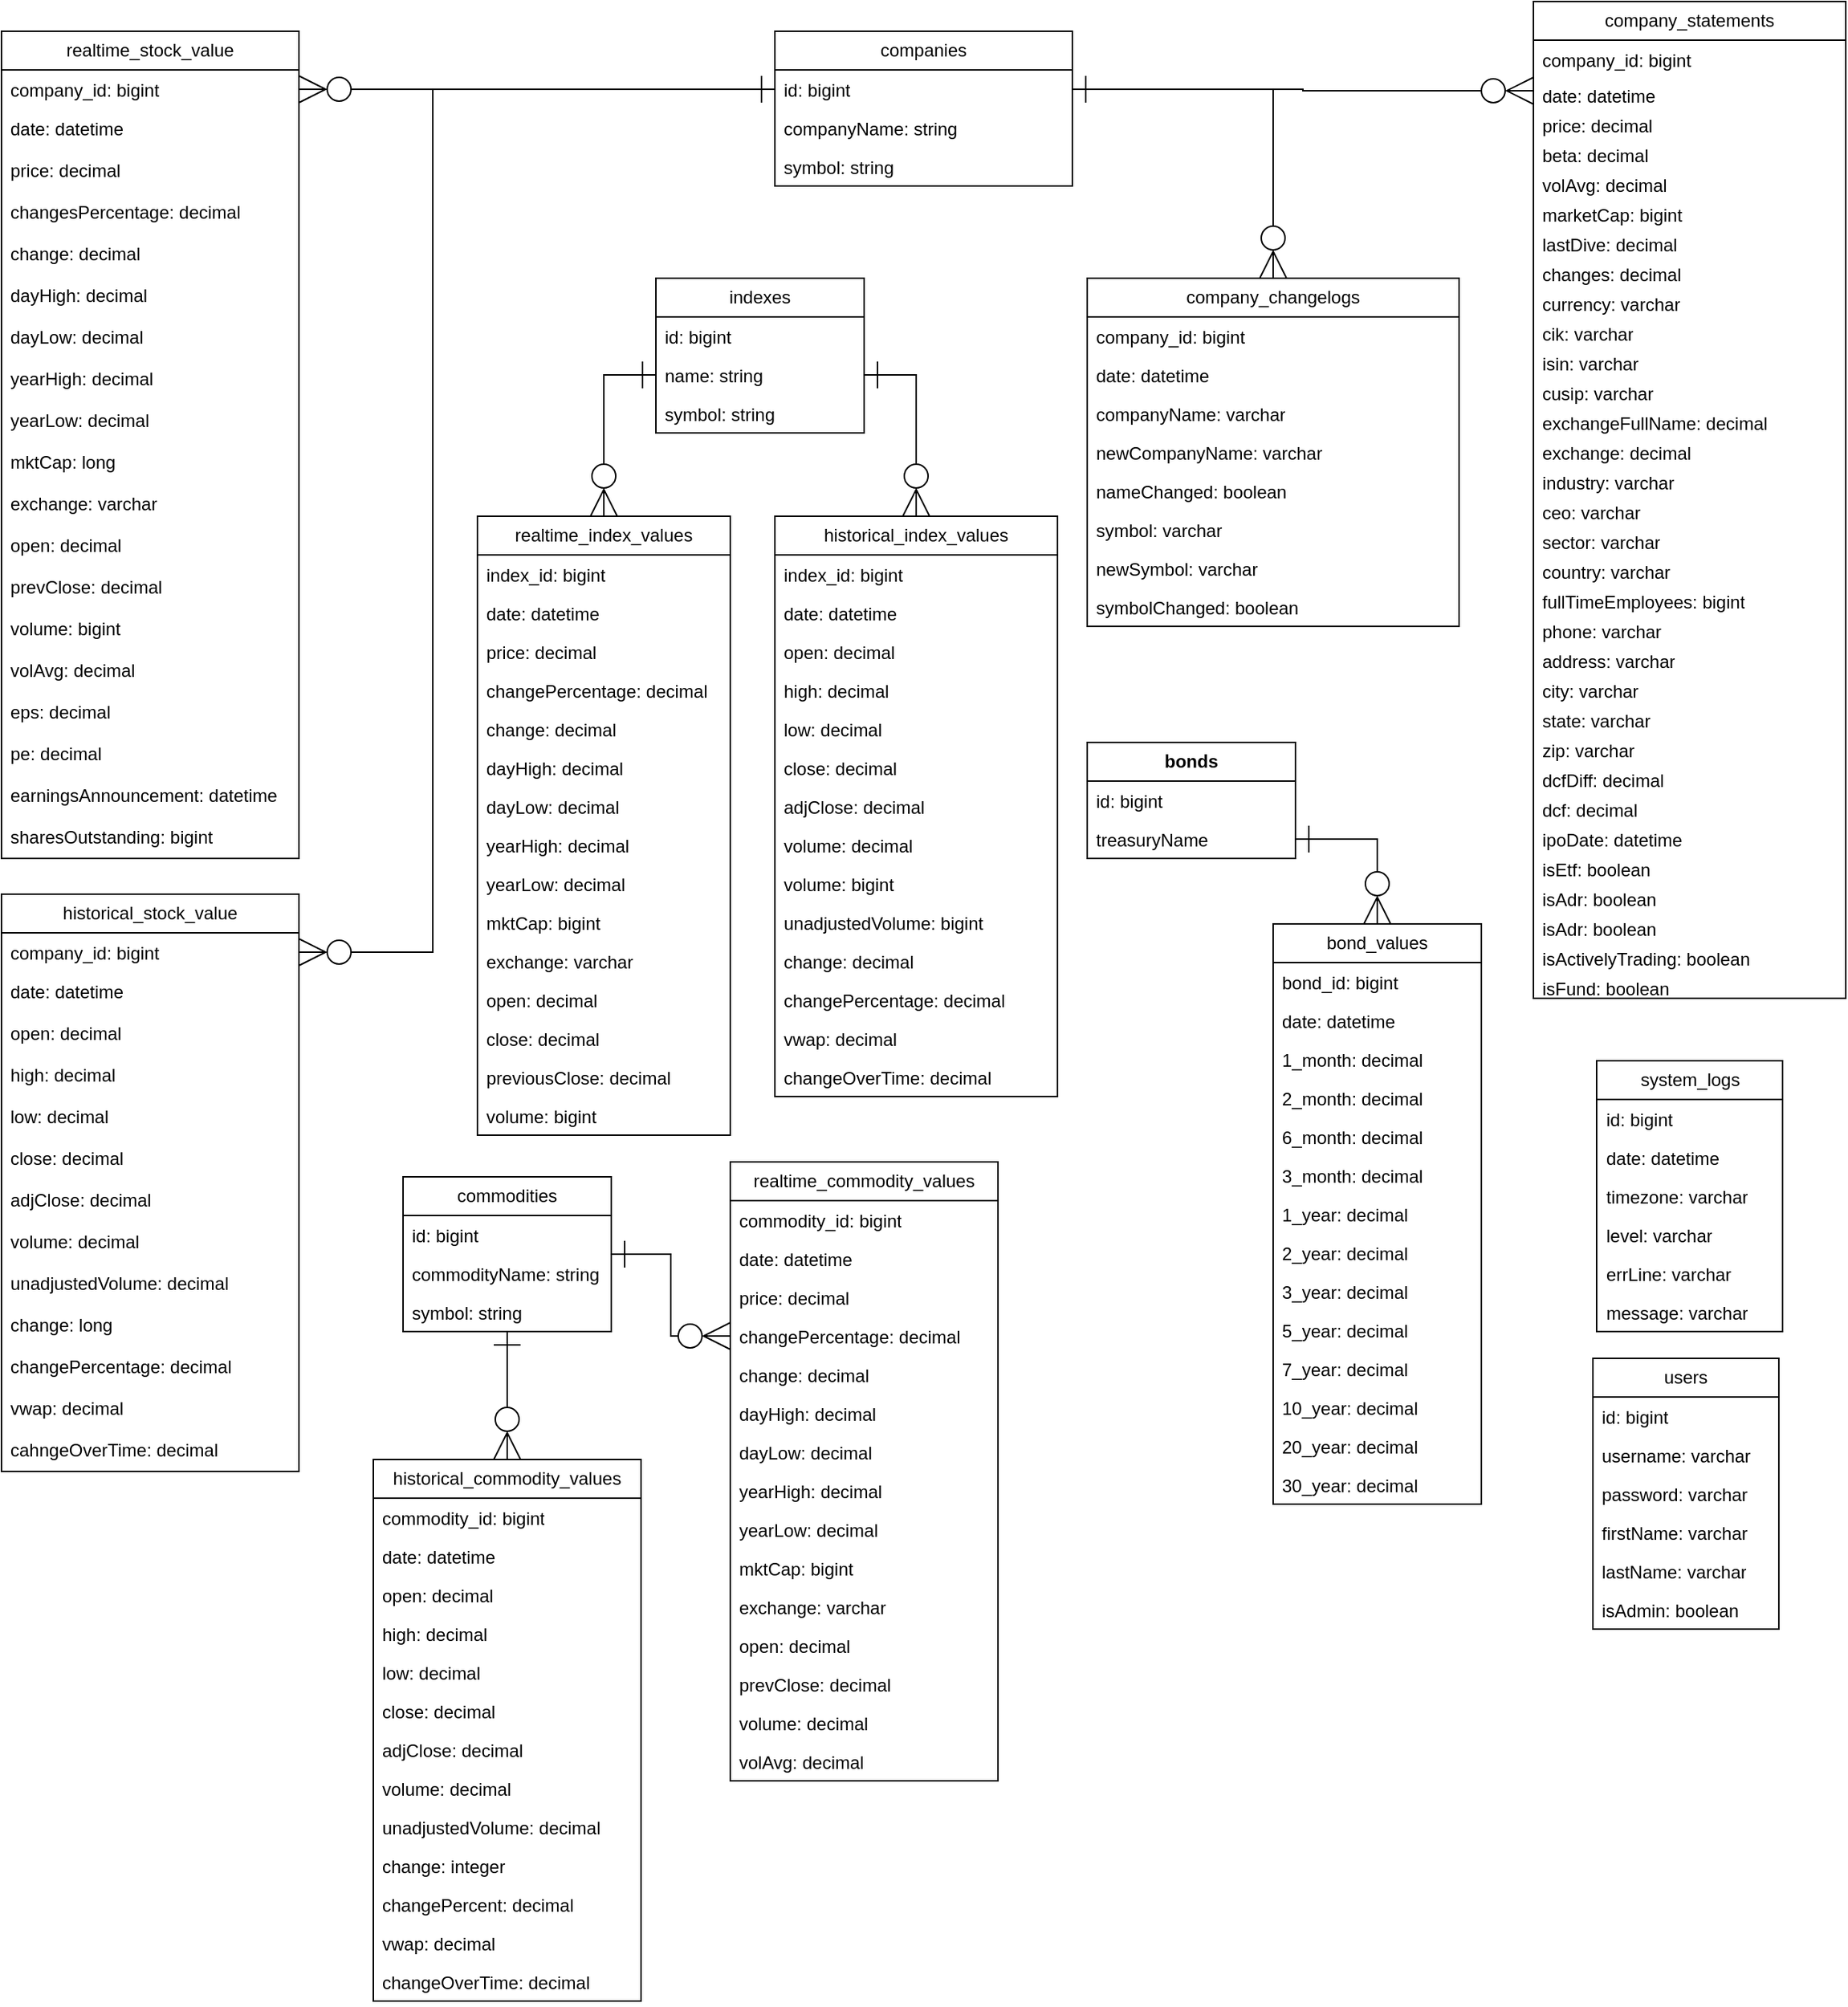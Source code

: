 <mxfile version="23.0.0" type="google" pages="2">
  <diagram name="Page-1" id="imkHwuTyhQrSmMCx-L6D">
    <mxGraphModel grid="0" page="0" gridSize="10" guides="0" tooltips="1" connect="1" arrows="1" fold="1" pageScale="1" pageWidth="850" pageHeight="1100" math="0" shadow="0">
      <root>
        <mxCell id="0" />
        <mxCell id="1" parent="0" />
        <mxCell id="Bx3vxFHgFfsMStbkMMY--2" value="historical_stock_value" style="swimlane;fontStyle=0;childLayout=stackLayout;horizontal=1;startSize=26;fillColor=none;horizontalStack=0;resizeParent=1;resizeParentMax=0;resizeLast=0;collapsible=1;marginBottom=0;whiteSpace=wrap;html=1;" vertex="1" parent="1">
          <mxGeometry x="-570" y="600" width="200" height="388" as="geometry" />
        </mxCell>
        <mxCell id="Bx3vxFHgFfsMStbkMMY--3" value="company_id: bigint" style="text;strokeColor=none;fillColor=none;align=left;verticalAlign=top;spacingLeft=4;spacingRight=4;overflow=hidden;rotatable=0;points=[[0,0.5],[1,0.5]];portConstraint=eastwest;whiteSpace=wrap;html=1;" vertex="1" parent="Bx3vxFHgFfsMStbkMMY--2">
          <mxGeometry y="26" width="200" height="26" as="geometry" />
        </mxCell>
        <mxCell id="Bx3vxFHgFfsMStbkMMY--5" value="&lt;div&gt;date: datetime&lt;/div&gt;" style="text;strokeColor=none;fillColor=none;align=left;verticalAlign=top;spacingLeft=4;spacingRight=4;overflow=hidden;rotatable=0;points=[[0,0.5],[1,0.5]];portConstraint=eastwest;whiteSpace=wrap;html=1;" vertex="1" parent="Bx3vxFHgFfsMStbkMMY--2">
          <mxGeometry y="52" width="200" height="28" as="geometry" />
        </mxCell>
        <mxCell id="Bx3vxFHgFfsMStbkMMY--45" value="open: decimal" style="text;strokeColor=none;fillColor=none;align=left;verticalAlign=top;spacingLeft=4;spacingRight=4;overflow=hidden;rotatable=0;points=[[0,0.5],[1,0.5]];portConstraint=eastwest;whiteSpace=wrap;html=1;" vertex="1" parent="Bx3vxFHgFfsMStbkMMY--2">
          <mxGeometry y="80" width="200" height="28" as="geometry" />
        </mxCell>
        <mxCell id="Bx3vxFHgFfsMStbkMMY--44" value="high: decimal" style="text;strokeColor=none;fillColor=none;align=left;verticalAlign=top;spacingLeft=4;spacingRight=4;overflow=hidden;rotatable=0;points=[[0,0.5],[1,0.5]];portConstraint=eastwest;whiteSpace=wrap;html=1;" vertex="1" parent="Bx3vxFHgFfsMStbkMMY--2">
          <mxGeometry y="108" width="200" height="28" as="geometry" />
        </mxCell>
        <mxCell id="Bx3vxFHgFfsMStbkMMY--43" value="low: decimal" style="text;strokeColor=none;fillColor=none;align=left;verticalAlign=top;spacingLeft=4;spacingRight=4;overflow=hidden;rotatable=0;points=[[0,0.5],[1,0.5]];portConstraint=eastwest;whiteSpace=wrap;html=1;" vertex="1" parent="Bx3vxFHgFfsMStbkMMY--2">
          <mxGeometry y="136" width="200" height="28" as="geometry" />
        </mxCell>
        <mxCell id="Bx3vxFHgFfsMStbkMMY--42" value="close: decimal" style="text;strokeColor=none;fillColor=none;align=left;verticalAlign=top;spacingLeft=4;spacingRight=4;overflow=hidden;rotatable=0;points=[[0,0.5],[1,0.5]];portConstraint=eastwest;whiteSpace=wrap;html=1;" vertex="1" parent="Bx3vxFHgFfsMStbkMMY--2">
          <mxGeometry y="164" width="200" height="28" as="geometry" />
        </mxCell>
        <mxCell id="Bx3vxFHgFfsMStbkMMY--41" value="adjClose: decimal" style="text;strokeColor=none;fillColor=none;align=left;verticalAlign=top;spacingLeft=4;spacingRight=4;overflow=hidden;rotatable=0;points=[[0,0.5],[1,0.5]];portConstraint=eastwest;whiteSpace=wrap;html=1;" vertex="1" parent="Bx3vxFHgFfsMStbkMMY--2">
          <mxGeometry y="192" width="200" height="28" as="geometry" />
        </mxCell>
        <mxCell id="Bx3vxFHgFfsMStbkMMY--69" value="volume: decimal" style="text;strokeColor=none;fillColor=none;align=left;verticalAlign=top;spacingLeft=4;spacingRight=4;overflow=hidden;rotatable=0;points=[[0,0.5],[1,0.5]];portConstraint=eastwest;whiteSpace=wrap;html=1;" vertex="1" parent="Bx3vxFHgFfsMStbkMMY--2">
          <mxGeometry y="220" width="200" height="28" as="geometry" />
        </mxCell>
        <mxCell id="NYa0tjk2ZSPUIs098ws_-34" value="unadjustedVolume: decimal" style="text;strokeColor=none;fillColor=none;align=left;verticalAlign=top;spacingLeft=4;spacingRight=4;overflow=hidden;rotatable=0;points=[[0,0.5],[1,0.5]];portConstraint=eastwest;whiteSpace=wrap;html=1;" vertex="1" parent="Bx3vxFHgFfsMStbkMMY--2">
          <mxGeometry y="248" width="200" height="28" as="geometry" />
        </mxCell>
        <mxCell id="NYa0tjk2ZSPUIs098ws_-35" value="change: long" style="text;strokeColor=none;fillColor=none;align=left;verticalAlign=top;spacingLeft=4;spacingRight=4;overflow=hidden;rotatable=0;points=[[0,0.5],[1,0.5]];portConstraint=eastwest;whiteSpace=wrap;html=1;" vertex="1" parent="Bx3vxFHgFfsMStbkMMY--2">
          <mxGeometry y="276" width="200" height="28" as="geometry" />
        </mxCell>
        <mxCell id="NYa0tjk2ZSPUIs098ws_-36" value="changePercentage: decimal" style="text;strokeColor=none;fillColor=none;align=left;verticalAlign=top;spacingLeft=4;spacingRight=4;overflow=hidden;rotatable=0;points=[[0,0.5],[1,0.5]];portConstraint=eastwest;whiteSpace=wrap;html=1;" vertex="1" parent="Bx3vxFHgFfsMStbkMMY--2">
          <mxGeometry y="304" width="200" height="28" as="geometry" />
        </mxCell>
        <mxCell id="NYa0tjk2ZSPUIs098ws_-37" value="vwap: decimal" style="text;strokeColor=none;fillColor=none;align=left;verticalAlign=top;spacingLeft=4;spacingRight=4;overflow=hidden;rotatable=0;points=[[0,0.5],[1,0.5]];portConstraint=eastwest;whiteSpace=wrap;html=1;" vertex="1" parent="Bx3vxFHgFfsMStbkMMY--2">
          <mxGeometry y="332" width="200" height="28" as="geometry" />
        </mxCell>
        <mxCell id="NYa0tjk2ZSPUIs098ws_-39" value="cahngeOverTime: decimal" style="text;strokeColor=none;fillColor=none;align=left;verticalAlign=top;spacingLeft=4;spacingRight=4;overflow=hidden;rotatable=0;points=[[0,0.5],[1,0.5]];portConstraint=eastwest;whiteSpace=wrap;html=1;" vertex="1" parent="Bx3vxFHgFfsMStbkMMY--2">
          <mxGeometry y="360" width="200" height="28" as="geometry" />
        </mxCell>
        <mxCell id="Bx3vxFHgFfsMStbkMMY--6" value="companies" style="swimlane;fontStyle=0;childLayout=stackLayout;horizontal=1;startSize=26;fillColor=none;horizontalStack=0;resizeParent=1;resizeParentMax=0;resizeLast=0;collapsible=1;marginBottom=0;whiteSpace=wrap;html=1;" vertex="1" parent="1">
          <mxGeometry x="-50" y="20" width="200" height="104" as="geometry" />
        </mxCell>
        <mxCell id="Bx3vxFHgFfsMStbkMMY--7" value="id: bigint" style="text;strokeColor=none;fillColor=none;align=left;verticalAlign=top;spacingLeft=4;spacingRight=4;overflow=hidden;rotatable=0;points=[[0,0.5],[1,0.5]];portConstraint=eastwest;whiteSpace=wrap;html=1;" vertex="1" parent="Bx3vxFHgFfsMStbkMMY--6">
          <mxGeometry y="26" width="200" height="26" as="geometry" />
        </mxCell>
        <mxCell id="Bx3vxFHgFfsMStbkMMY--52" value="companyName: string" style="text;strokeColor=none;fillColor=none;align=left;verticalAlign=top;spacingLeft=4;spacingRight=4;overflow=hidden;rotatable=0;points=[[0,0.5],[1,0.5]];portConstraint=eastwest;whiteSpace=wrap;html=1;" vertex="1" parent="Bx3vxFHgFfsMStbkMMY--6">
          <mxGeometry y="52" width="200" height="26" as="geometry" />
        </mxCell>
        <mxCell id="Bx3vxFHgFfsMStbkMMY--51" value="symbol: string" style="text;strokeColor=none;fillColor=none;align=left;verticalAlign=top;spacingLeft=4;spacingRight=4;overflow=hidden;rotatable=0;points=[[0,0.5],[1,0.5]];portConstraint=eastwest;whiteSpace=wrap;html=1;" vertex="1" parent="Bx3vxFHgFfsMStbkMMY--6">
          <mxGeometry y="78" width="200" height="26" as="geometry" />
        </mxCell>
        <mxCell id="NYa0tjk2ZSPUIs098ws_-33" style="edgeStyle=orthogonalEdgeStyle;rounded=0;orthogonalLoop=1;jettySize=auto;html=1;exitX=1;exitY=0.5;exitDx=0;exitDy=0;endArrow=ERzeroToMany;endFill=0;startArrow=ERone;startFill=0;startSize=16;endSize=16;entryX=0;entryY=0.5;entryDx=0;entryDy=0;" edge="1" parent="1" source="Bx3vxFHgFfsMStbkMMY--14" target="qmOc38xtJIlk9Kw8Ndon-5">
          <mxGeometry relative="1" as="geometry" />
        </mxCell>
        <mxCell id="Bx3vxFHgFfsMStbkMMY--14" value="commodities" style="swimlane;fontStyle=0;childLayout=stackLayout;horizontal=1;startSize=26;fillColor=none;horizontalStack=0;resizeParent=1;resizeParentMax=0;resizeLast=0;collapsible=1;marginBottom=0;whiteSpace=wrap;html=1;" vertex="1" parent="1">
          <mxGeometry x="-300" y="790" width="140" height="104" as="geometry" />
        </mxCell>
        <mxCell id="Bx3vxFHgFfsMStbkMMY--15" value="id: bigint" style="text;strokeColor=none;fillColor=none;align=left;verticalAlign=top;spacingLeft=4;spacingRight=4;overflow=hidden;rotatable=0;points=[[0,0.5],[1,0.5]];portConstraint=eastwest;whiteSpace=wrap;html=1;" vertex="1" parent="Bx3vxFHgFfsMStbkMMY--14">
          <mxGeometry y="26" width="140" height="26" as="geometry" />
        </mxCell>
        <mxCell id="Bx3vxFHgFfsMStbkMMY--16" value="commodityName: string" style="text;strokeColor=none;fillColor=none;align=left;verticalAlign=top;spacingLeft=4;spacingRight=4;overflow=hidden;rotatable=0;points=[[0,0.5],[1,0.5]];portConstraint=eastwest;whiteSpace=wrap;html=1;" vertex="1" parent="Bx3vxFHgFfsMStbkMMY--14">
          <mxGeometry y="52" width="140" height="26" as="geometry" />
        </mxCell>
        <mxCell id="Bx3vxFHgFfsMStbkMMY--17" value="symbol: string" style="text;strokeColor=none;fillColor=none;align=left;verticalAlign=top;spacingLeft=4;spacingRight=4;overflow=hidden;rotatable=0;points=[[0,0.5],[1,0.5]];portConstraint=eastwest;whiteSpace=wrap;html=1;" vertex="1" parent="Bx3vxFHgFfsMStbkMMY--14">
          <mxGeometry y="78" width="140" height="26" as="geometry" />
        </mxCell>
        <mxCell id="Bx3vxFHgFfsMStbkMMY--18" value="&lt;div&gt;realtime_index_values&lt;/div&gt;" style="swimlane;fontStyle=0;childLayout=stackLayout;horizontal=1;startSize=26;fillColor=none;horizontalStack=0;resizeParent=1;resizeParentMax=0;resizeLast=0;collapsible=1;marginBottom=0;whiteSpace=wrap;html=1;" vertex="1" parent="1">
          <mxGeometry x="-250" y="346" width="170" height="416" as="geometry" />
        </mxCell>
        <mxCell id="Bx3vxFHgFfsMStbkMMY--19" value="index_id: bigint" style="text;strokeColor=none;fillColor=none;align=left;verticalAlign=top;spacingLeft=4;spacingRight=4;overflow=hidden;rotatable=0;points=[[0,0.5],[1,0.5]];portConstraint=eastwest;whiteSpace=wrap;html=1;" vertex="1" parent="Bx3vxFHgFfsMStbkMMY--18">
          <mxGeometry y="26" width="170" height="26" as="geometry" />
        </mxCell>
        <mxCell id="Bx3vxFHgFfsMStbkMMY--20" value="date: datetime" style="text;strokeColor=none;fillColor=none;align=left;verticalAlign=top;spacingLeft=4;spacingRight=4;overflow=hidden;rotatable=0;points=[[0,0.5],[1,0.5]];portConstraint=eastwest;whiteSpace=wrap;html=1;" vertex="1" parent="Bx3vxFHgFfsMStbkMMY--18">
          <mxGeometry y="52" width="170" height="26" as="geometry" />
        </mxCell>
        <mxCell id="NYa0tjk2ZSPUIs098ws_-22" value="price: decimal" style="text;strokeColor=none;fillColor=none;align=left;verticalAlign=top;spacingLeft=4;spacingRight=4;overflow=hidden;rotatable=0;points=[[0,0.5],[1,0.5]];portConstraint=eastwest;whiteSpace=wrap;html=1;" vertex="1" parent="Bx3vxFHgFfsMStbkMMY--18">
          <mxGeometry y="78" width="170" height="26" as="geometry" />
        </mxCell>
        <mxCell id="NYa0tjk2ZSPUIs098ws_-21" value="changePercentage: decimal" style="text;strokeColor=none;fillColor=none;align=left;verticalAlign=top;spacingLeft=4;spacingRight=4;overflow=hidden;rotatable=0;points=[[0,0.5],[1,0.5]];portConstraint=eastwest;whiteSpace=wrap;html=1;" vertex="1" parent="Bx3vxFHgFfsMStbkMMY--18">
          <mxGeometry y="104" width="170" height="26" as="geometry" />
        </mxCell>
        <mxCell id="NYa0tjk2ZSPUIs098ws_-20" value="change: decimal" style="text;strokeColor=none;fillColor=none;align=left;verticalAlign=top;spacingLeft=4;spacingRight=4;overflow=hidden;rotatable=0;points=[[0,0.5],[1,0.5]];portConstraint=eastwest;whiteSpace=wrap;html=1;" vertex="1" parent="Bx3vxFHgFfsMStbkMMY--18">
          <mxGeometry y="130" width="170" height="26" as="geometry" />
        </mxCell>
        <mxCell id="NYa0tjk2ZSPUIs098ws_-19" value="dayHigh: decimal" style="text;strokeColor=none;fillColor=none;align=left;verticalAlign=top;spacingLeft=4;spacingRight=4;overflow=hidden;rotatable=0;points=[[0,0.5],[1,0.5]];portConstraint=eastwest;whiteSpace=wrap;html=1;" vertex="1" parent="Bx3vxFHgFfsMStbkMMY--18">
          <mxGeometry y="156" width="170" height="26" as="geometry" />
        </mxCell>
        <mxCell id="NYa0tjk2ZSPUIs098ws_-18" value="dayLow: decimal" style="text;strokeColor=none;fillColor=none;align=left;verticalAlign=top;spacingLeft=4;spacingRight=4;overflow=hidden;rotatable=0;points=[[0,0.5],[1,0.5]];portConstraint=eastwest;whiteSpace=wrap;html=1;" vertex="1" parent="Bx3vxFHgFfsMStbkMMY--18">
          <mxGeometry y="182" width="170" height="26" as="geometry" />
        </mxCell>
        <mxCell id="NYa0tjk2ZSPUIs098ws_-13" value="yearHigh: decimal" style="text;strokeColor=none;fillColor=none;align=left;verticalAlign=top;spacingLeft=4;spacingRight=4;overflow=hidden;rotatable=0;points=[[0,0.5],[1,0.5]];portConstraint=eastwest;whiteSpace=wrap;html=1;" vertex="1" parent="Bx3vxFHgFfsMStbkMMY--18">
          <mxGeometry y="208" width="170" height="26" as="geometry" />
        </mxCell>
        <mxCell id="NYa0tjk2ZSPUIs098ws_-12" value="yearLow: decimal" style="text;strokeColor=none;fillColor=none;align=left;verticalAlign=top;spacingLeft=4;spacingRight=4;overflow=hidden;rotatable=0;points=[[0,0.5],[1,0.5]];portConstraint=eastwest;whiteSpace=wrap;html=1;" vertex="1" parent="Bx3vxFHgFfsMStbkMMY--18">
          <mxGeometry y="234" width="170" height="26" as="geometry" />
        </mxCell>
        <mxCell id="NYa0tjk2ZSPUIs098ws_-23" value="mktCap: bigint" style="text;strokeColor=none;fillColor=none;align=left;verticalAlign=top;spacingLeft=4;spacingRight=4;overflow=hidden;rotatable=0;points=[[0,0.5],[1,0.5]];portConstraint=eastwest;whiteSpace=wrap;html=1;" vertex="1" parent="Bx3vxFHgFfsMStbkMMY--18">
          <mxGeometry y="260" width="170" height="26" as="geometry" />
        </mxCell>
        <mxCell id="sSEjyl8zTf9XCZ4fZCfU-18" value="exchange: varchar" style="text;strokeColor=none;fillColor=none;align=left;verticalAlign=top;spacingLeft=4;spacingRight=4;overflow=hidden;rotatable=0;points=[[0,0.5],[1,0.5]];portConstraint=eastwest;whiteSpace=wrap;html=1;" vertex="1" parent="Bx3vxFHgFfsMStbkMMY--18">
          <mxGeometry y="286" width="170" height="26" as="geometry" />
        </mxCell>
        <mxCell id="NYa0tjk2ZSPUIs098ws_-15" value="open: decimal" style="text;strokeColor=none;fillColor=none;align=left;verticalAlign=top;spacingLeft=4;spacingRight=4;overflow=hidden;rotatable=0;points=[[0,0.5],[1,0.5]];portConstraint=eastwest;whiteSpace=wrap;html=1;" vertex="1" parent="Bx3vxFHgFfsMStbkMMY--18">
          <mxGeometry y="312" width="170" height="26" as="geometry" />
        </mxCell>
        <mxCell id="NYa0tjk2ZSPUIs098ws_-14" value="close: decimal" style="text;strokeColor=none;fillColor=none;align=left;verticalAlign=top;spacingLeft=4;spacingRight=4;overflow=hidden;rotatable=0;points=[[0,0.5],[1,0.5]];portConstraint=eastwest;whiteSpace=wrap;html=1;" vertex="1" parent="Bx3vxFHgFfsMStbkMMY--18">
          <mxGeometry y="338" width="170" height="26" as="geometry" />
        </mxCell>
        <mxCell id="NYa0tjk2ZSPUIs098ws_-17" value="previousClose: decimal" style="text;strokeColor=none;fillColor=none;align=left;verticalAlign=top;spacingLeft=4;spacingRight=4;overflow=hidden;rotatable=0;points=[[0,0.5],[1,0.5]];portConstraint=eastwest;whiteSpace=wrap;html=1;" vertex="1" parent="Bx3vxFHgFfsMStbkMMY--18">
          <mxGeometry y="364" width="170" height="26" as="geometry" />
        </mxCell>
        <mxCell id="NYa0tjk2ZSPUIs098ws_-16" value="volume: bigint" style="text;strokeColor=none;fillColor=none;align=left;verticalAlign=top;spacingLeft=4;spacingRight=4;overflow=hidden;rotatable=0;points=[[0,0.5],[1,0.5]];portConstraint=eastwest;whiteSpace=wrap;html=1;" vertex="1" parent="Bx3vxFHgFfsMStbkMMY--18">
          <mxGeometry y="390" width="170" height="26" as="geometry" />
        </mxCell>
        <mxCell id="Bx3vxFHgFfsMStbkMMY--22" value="realtime_commodity_values" style="swimlane;fontStyle=0;childLayout=stackLayout;horizontal=1;startSize=26;fillColor=none;horizontalStack=0;resizeParent=1;resizeParentMax=0;resizeLast=0;collapsible=1;marginBottom=0;whiteSpace=wrap;html=1;" vertex="1" parent="1">
          <mxGeometry x="-80" y="780" width="180" height="416" as="geometry" />
        </mxCell>
        <mxCell id="Bx3vxFHgFfsMStbkMMY--23" value="commodity_id: bigint" style="text;strokeColor=none;fillColor=none;align=left;verticalAlign=top;spacingLeft=4;spacingRight=4;overflow=hidden;rotatable=0;points=[[0,0.5],[1,0.5]];portConstraint=eastwest;whiteSpace=wrap;html=1;" vertex="1" parent="Bx3vxFHgFfsMStbkMMY--22">
          <mxGeometry y="26" width="180" height="26" as="geometry" />
        </mxCell>
        <mxCell id="Bx3vxFHgFfsMStbkMMY--24" value="date: datetime" style="text;strokeColor=none;fillColor=none;align=left;verticalAlign=top;spacingLeft=4;spacingRight=4;overflow=hidden;rotatable=0;points=[[0,0.5],[1,0.5]];portConstraint=eastwest;whiteSpace=wrap;html=1;" vertex="1" parent="Bx3vxFHgFfsMStbkMMY--22">
          <mxGeometry y="52" width="180" height="26" as="geometry" />
        </mxCell>
        <mxCell id="Bx3vxFHgFfsMStbkMMY--25" value="price: decimal" style="text;strokeColor=none;fillColor=none;align=left;verticalAlign=top;spacingLeft=4;spacingRight=4;overflow=hidden;rotatable=0;points=[[0,0.5],[1,0.5]];portConstraint=eastwest;whiteSpace=wrap;html=1;" vertex="1" parent="Bx3vxFHgFfsMStbkMMY--22">
          <mxGeometry y="78" width="180" height="26" as="geometry" />
        </mxCell>
        <mxCell id="qmOc38xtJIlk9Kw8Ndon-5" value="changePercentage: decimal" style="text;strokeColor=none;fillColor=none;align=left;verticalAlign=top;spacingLeft=4;spacingRight=4;overflow=hidden;rotatable=0;points=[[0,0.5],[1,0.5]];portConstraint=eastwest;whiteSpace=wrap;html=1;" vertex="1" parent="Bx3vxFHgFfsMStbkMMY--22">
          <mxGeometry y="104" width="180" height="26" as="geometry" />
        </mxCell>
        <mxCell id="qmOc38xtJIlk9Kw8Ndon-6" value="change: decimal" style="text;strokeColor=none;fillColor=none;align=left;verticalAlign=top;spacingLeft=4;spacingRight=4;overflow=hidden;rotatable=0;points=[[0,0.5],[1,0.5]];portConstraint=eastwest;whiteSpace=wrap;html=1;" vertex="1" parent="Bx3vxFHgFfsMStbkMMY--22">
          <mxGeometry y="130" width="180" height="26" as="geometry" />
        </mxCell>
        <mxCell id="qmOc38xtJIlk9Kw8Ndon-7" value="dayHigh: decimal" style="text;strokeColor=none;fillColor=none;align=left;verticalAlign=top;spacingLeft=4;spacingRight=4;overflow=hidden;rotatable=0;points=[[0,0.5],[1,0.5]];portConstraint=eastwest;whiteSpace=wrap;html=1;" vertex="1" parent="Bx3vxFHgFfsMStbkMMY--22">
          <mxGeometry y="156" width="180" height="26" as="geometry" />
        </mxCell>
        <mxCell id="qmOc38xtJIlk9Kw8Ndon-8" value="dayLow: decimal" style="text;strokeColor=none;fillColor=none;align=left;verticalAlign=top;spacingLeft=4;spacingRight=4;overflow=hidden;rotatable=0;points=[[0,0.5],[1,0.5]];portConstraint=eastwest;whiteSpace=wrap;html=1;" vertex="1" parent="Bx3vxFHgFfsMStbkMMY--22">
          <mxGeometry y="182" width="180" height="26" as="geometry" />
        </mxCell>
        <mxCell id="NYa0tjk2ZSPUIs098ws_-31" value="yearHigh: decimal" style="text;strokeColor=none;fillColor=none;align=left;verticalAlign=top;spacingLeft=4;spacingRight=4;overflow=hidden;rotatable=0;points=[[0,0.5],[1,0.5]];portConstraint=eastwest;whiteSpace=wrap;html=1;" vertex="1" parent="Bx3vxFHgFfsMStbkMMY--22">
          <mxGeometry y="208" width="180" height="26" as="geometry" />
        </mxCell>
        <mxCell id="NYa0tjk2ZSPUIs098ws_-30" value="yearLow: decimal" style="text;strokeColor=none;fillColor=none;align=left;verticalAlign=top;spacingLeft=4;spacingRight=4;overflow=hidden;rotatable=0;points=[[0,0.5],[1,0.5]];portConstraint=eastwest;whiteSpace=wrap;html=1;" vertex="1" parent="Bx3vxFHgFfsMStbkMMY--22">
          <mxGeometry y="234" width="180" height="26" as="geometry" />
        </mxCell>
        <mxCell id="NYa0tjk2ZSPUIs098ws_-29" value="mktCap: bigint" style="text;strokeColor=none;fillColor=none;align=left;verticalAlign=top;spacingLeft=4;spacingRight=4;overflow=hidden;rotatable=0;points=[[0,0.5],[1,0.5]];portConstraint=eastwest;whiteSpace=wrap;html=1;" vertex="1" parent="Bx3vxFHgFfsMStbkMMY--22">
          <mxGeometry y="260" width="180" height="26" as="geometry" />
        </mxCell>
        <mxCell id="NYa0tjk2ZSPUIs098ws_-28" value="exchange: varchar" style="text;strokeColor=none;fillColor=none;align=left;verticalAlign=top;spacingLeft=4;spacingRight=4;overflow=hidden;rotatable=0;points=[[0,0.5],[1,0.5]];portConstraint=eastwest;whiteSpace=wrap;html=1;" vertex="1" parent="Bx3vxFHgFfsMStbkMMY--22">
          <mxGeometry y="286" width="180" height="26" as="geometry" />
        </mxCell>
        <mxCell id="NYa0tjk2ZSPUIs098ws_-27" value="open: decimal" style="text;strokeColor=none;fillColor=none;align=left;verticalAlign=top;spacingLeft=4;spacingRight=4;overflow=hidden;rotatable=0;points=[[0,0.5],[1,0.5]];portConstraint=eastwest;whiteSpace=wrap;html=1;" vertex="1" parent="Bx3vxFHgFfsMStbkMMY--22">
          <mxGeometry y="312" width="180" height="26" as="geometry" />
        </mxCell>
        <mxCell id="NYa0tjk2ZSPUIs098ws_-32" value="prevClose: decimal" style="text;strokeColor=none;fillColor=none;align=left;verticalAlign=top;spacingLeft=4;spacingRight=4;overflow=hidden;rotatable=0;points=[[0,0.5],[1,0.5]];portConstraint=eastwest;whiteSpace=wrap;html=1;" vertex="1" parent="Bx3vxFHgFfsMStbkMMY--22">
          <mxGeometry y="338" width="180" height="26" as="geometry" />
        </mxCell>
        <mxCell id="sSEjyl8zTf9XCZ4fZCfU-87" value="volume: decimal" style="text;strokeColor=none;fillColor=none;align=left;verticalAlign=top;spacingLeft=4;spacingRight=4;overflow=hidden;rotatable=0;points=[[0,0.5],[1,0.5]];portConstraint=eastwest;whiteSpace=wrap;html=1;" vertex="1" parent="Bx3vxFHgFfsMStbkMMY--22">
          <mxGeometry y="364" width="180" height="26" as="geometry" />
        </mxCell>
        <mxCell id="sSEjyl8zTf9XCZ4fZCfU-88" value="volAvg: decimal" style="text;strokeColor=none;fillColor=none;align=left;verticalAlign=top;spacingLeft=4;spacingRight=4;overflow=hidden;rotatable=0;points=[[0,0.5],[1,0.5]];portConstraint=eastwest;whiteSpace=wrap;html=1;" vertex="1" parent="Bx3vxFHgFfsMStbkMMY--22">
          <mxGeometry y="390" width="180" height="26" as="geometry" />
        </mxCell>
        <mxCell id="Bx3vxFHgFfsMStbkMMY--30" value="bond_values" style="swimlane;fontStyle=0;childLayout=stackLayout;horizontal=1;startSize=26;fillColor=none;horizontalStack=0;resizeParent=1;resizeParentMax=0;resizeLast=0;collapsible=1;marginBottom=0;whiteSpace=wrap;html=1;" vertex="1" parent="1">
          <mxGeometry x="285" y="620" width="140" height="390" as="geometry" />
        </mxCell>
        <mxCell id="Bx3vxFHgFfsMStbkMMY--31" value="bond_id: bigint" style="text;strokeColor=none;fillColor=none;align=left;verticalAlign=top;spacingLeft=4;spacingRight=4;overflow=hidden;rotatable=0;points=[[0,0.5],[1,0.5]];portConstraint=eastwest;whiteSpace=wrap;html=1;" vertex="1" parent="Bx3vxFHgFfsMStbkMMY--30">
          <mxGeometry y="26" width="140" height="26" as="geometry" />
        </mxCell>
        <mxCell id="Bx3vxFHgFfsMStbkMMY--32" value="date: datetime" style="text;strokeColor=none;fillColor=none;align=left;verticalAlign=top;spacingLeft=4;spacingRight=4;overflow=hidden;rotatable=0;points=[[0,0.5],[1,0.5]];portConstraint=eastwest;whiteSpace=wrap;html=1;" vertex="1" parent="Bx3vxFHgFfsMStbkMMY--30">
          <mxGeometry y="52" width="140" height="26" as="geometry" />
        </mxCell>
        <mxCell id="Bx3vxFHgFfsMStbkMMY--33" value="1_month: decimal" style="text;strokeColor=none;fillColor=none;align=left;verticalAlign=top;spacingLeft=4;spacingRight=4;overflow=hidden;rotatable=0;points=[[0,0.5],[1,0.5]];portConstraint=eastwest;whiteSpace=wrap;html=1;" vertex="1" parent="Bx3vxFHgFfsMStbkMMY--30">
          <mxGeometry y="78" width="140" height="26" as="geometry" />
        </mxCell>
        <mxCell id="sSEjyl8zTf9XCZ4fZCfU-61" value="2_month: decimal" style="text;strokeColor=none;fillColor=none;align=left;verticalAlign=top;spacingLeft=4;spacingRight=4;overflow=hidden;rotatable=0;points=[[0,0.5],[1,0.5]];portConstraint=eastwest;whiteSpace=wrap;html=1;" vertex="1" parent="Bx3vxFHgFfsMStbkMMY--30">
          <mxGeometry y="104" width="140" height="26" as="geometry" />
        </mxCell>
        <mxCell id="sSEjyl8zTf9XCZ4fZCfU-62" value="6_month: decimal" style="text;strokeColor=none;fillColor=none;align=left;verticalAlign=top;spacingLeft=4;spacingRight=4;overflow=hidden;rotatable=0;points=[[0,0.5],[1,0.5]];portConstraint=eastwest;whiteSpace=wrap;html=1;" vertex="1" parent="Bx3vxFHgFfsMStbkMMY--30">
          <mxGeometry y="130" width="140" height="26" as="geometry" />
        </mxCell>
        <mxCell id="sSEjyl8zTf9XCZ4fZCfU-63" value="3_month: decimal" style="text;strokeColor=none;fillColor=none;align=left;verticalAlign=top;spacingLeft=4;spacingRight=4;overflow=hidden;rotatable=0;points=[[0,0.5],[1,0.5]];portConstraint=eastwest;whiteSpace=wrap;html=1;" vertex="1" parent="Bx3vxFHgFfsMStbkMMY--30">
          <mxGeometry y="156" width="140" height="26" as="geometry" />
        </mxCell>
        <mxCell id="sSEjyl8zTf9XCZ4fZCfU-65" value="1_year: decimal" style="text;strokeColor=none;fillColor=none;align=left;verticalAlign=top;spacingLeft=4;spacingRight=4;overflow=hidden;rotatable=0;points=[[0,0.5],[1,0.5]];portConstraint=eastwest;whiteSpace=wrap;html=1;" vertex="1" parent="Bx3vxFHgFfsMStbkMMY--30">
          <mxGeometry y="182" width="140" height="26" as="geometry" />
        </mxCell>
        <mxCell id="sSEjyl8zTf9XCZ4fZCfU-64" value="2_year: decimal" style="text;strokeColor=none;fillColor=none;align=left;verticalAlign=top;spacingLeft=4;spacingRight=4;overflow=hidden;rotatable=0;points=[[0,0.5],[1,0.5]];portConstraint=eastwest;whiteSpace=wrap;html=1;" vertex="1" parent="Bx3vxFHgFfsMStbkMMY--30">
          <mxGeometry y="208" width="140" height="26" as="geometry" />
        </mxCell>
        <mxCell id="sSEjyl8zTf9XCZ4fZCfU-70" value="3_year: decimal" style="text;strokeColor=none;fillColor=none;align=left;verticalAlign=top;spacingLeft=4;spacingRight=4;overflow=hidden;rotatable=0;points=[[0,0.5],[1,0.5]];portConstraint=eastwest;whiteSpace=wrap;html=1;" vertex="1" parent="Bx3vxFHgFfsMStbkMMY--30">
          <mxGeometry y="234" width="140" height="26" as="geometry" />
        </mxCell>
        <mxCell id="sSEjyl8zTf9XCZ4fZCfU-66" value="5_year: decimal" style="text;strokeColor=none;fillColor=none;align=left;verticalAlign=top;spacingLeft=4;spacingRight=4;overflow=hidden;rotatable=0;points=[[0,0.5],[1,0.5]];portConstraint=eastwest;whiteSpace=wrap;html=1;" vertex="1" parent="Bx3vxFHgFfsMStbkMMY--30">
          <mxGeometry y="260" width="140" height="26" as="geometry" />
        </mxCell>
        <mxCell id="sSEjyl8zTf9XCZ4fZCfU-71" value="7_year: decimal" style="text;strokeColor=none;fillColor=none;align=left;verticalAlign=top;spacingLeft=4;spacingRight=4;overflow=hidden;rotatable=0;points=[[0,0.5],[1,0.5]];portConstraint=eastwest;whiteSpace=wrap;html=1;" vertex="1" parent="Bx3vxFHgFfsMStbkMMY--30">
          <mxGeometry y="286" width="140" height="26" as="geometry" />
        </mxCell>
        <mxCell id="sSEjyl8zTf9XCZ4fZCfU-69" value="10_year: decimal" style="text;strokeColor=none;fillColor=none;align=left;verticalAlign=top;spacingLeft=4;spacingRight=4;overflow=hidden;rotatable=0;points=[[0,0.5],[1,0.5]];portConstraint=eastwest;whiteSpace=wrap;html=1;" vertex="1" parent="Bx3vxFHgFfsMStbkMMY--30">
          <mxGeometry y="312" width="140" height="26" as="geometry" />
        </mxCell>
        <mxCell id="sSEjyl8zTf9XCZ4fZCfU-67" value="20_year: decimal" style="text;strokeColor=none;fillColor=none;align=left;verticalAlign=top;spacingLeft=4;spacingRight=4;overflow=hidden;rotatable=0;points=[[0,0.5],[1,0.5]];portConstraint=eastwest;whiteSpace=wrap;html=1;" vertex="1" parent="Bx3vxFHgFfsMStbkMMY--30">
          <mxGeometry y="338" width="140" height="26" as="geometry" />
        </mxCell>
        <mxCell id="sSEjyl8zTf9XCZ4fZCfU-68" value="30_year: decimal" style="text;strokeColor=none;fillColor=none;align=left;verticalAlign=top;spacingLeft=4;spacingRight=4;overflow=hidden;rotatable=0;points=[[0,0.5],[1,0.5]];portConstraint=eastwest;whiteSpace=wrap;html=1;" vertex="1" parent="Bx3vxFHgFfsMStbkMMY--30">
          <mxGeometry y="364" width="140" height="26" as="geometry" />
        </mxCell>
        <mxCell id="Bx3vxFHgFfsMStbkMMY--34" value="bonds" style="swimlane;fontStyle=1;childLayout=stackLayout;horizontal=1;startSize=26;fillColor=none;horizontalStack=0;resizeParent=1;resizeParentMax=0;resizeLast=0;collapsible=1;marginBottom=0;whiteSpace=wrap;html=1;" vertex="1" parent="1">
          <mxGeometry x="160" y="498" width="140" height="78" as="geometry" />
        </mxCell>
        <mxCell id="Bx3vxFHgFfsMStbkMMY--35" value="id: bigint" style="text;strokeColor=none;fillColor=none;align=left;verticalAlign=top;spacingLeft=4;spacingRight=4;overflow=hidden;rotatable=0;points=[[0,0.5],[1,0.5]];portConstraint=eastwest;whiteSpace=wrap;html=1;" vertex="1" parent="Bx3vxFHgFfsMStbkMMY--34">
          <mxGeometry y="26" width="140" height="26" as="geometry" />
        </mxCell>
        <mxCell id="NYa0tjk2ZSPUIs098ws_-25" value="treasuryName" style="text;strokeColor=none;fillColor=none;align=left;verticalAlign=top;spacingLeft=4;spacingRight=4;overflow=hidden;rotatable=0;points=[[0,0.5],[1,0.5]];portConstraint=eastwest;whiteSpace=wrap;html=1;" vertex="1" parent="Bx3vxFHgFfsMStbkMMY--34">
          <mxGeometry y="52" width="140" height="26" as="geometry" />
        </mxCell>
        <mxCell id="Bx3vxFHgFfsMStbkMMY--58" value="company_statements" style="swimlane;fontStyle=0;childLayout=stackLayout;horizontal=1;startSize=26;fillColor=none;horizontalStack=0;resizeParent=1;resizeParentMax=0;resizeLast=0;collapsible=1;marginBottom=0;whiteSpace=wrap;html=1;" vertex="1" parent="1">
          <mxGeometry x="460" width="210" height="670" as="geometry" />
        </mxCell>
        <mxCell id="Bx3vxFHgFfsMStbkMMY--59" value="company_id: bigint" style="text;strokeColor=none;fillColor=none;align=left;verticalAlign=top;spacingLeft=4;spacingRight=4;overflow=hidden;rotatable=0;points=[[0,0.5],[1,0.5]];portConstraint=eastwest;whiteSpace=wrap;html=1;" vertex="1" parent="Bx3vxFHgFfsMStbkMMY--58">
          <mxGeometry y="26" width="210" height="24" as="geometry" />
        </mxCell>
        <mxCell id="Bx3vxFHgFfsMStbkMMY--60" value="date: datetime" style="text;strokeColor=none;fillColor=none;align=left;verticalAlign=top;spacingLeft=4;spacingRight=4;overflow=hidden;rotatable=0;points=[[0,0.5],[1,0.5]];portConstraint=eastwest;whiteSpace=wrap;html=1;" vertex="1" parent="Bx3vxFHgFfsMStbkMMY--58">
          <mxGeometry y="50" width="210" height="20" as="geometry" />
        </mxCell>
        <mxCell id="Bx3vxFHgFfsMStbkMMY--67" value="price: decimal" style="text;strokeColor=none;fillColor=none;align=left;verticalAlign=top;spacingLeft=4;spacingRight=4;overflow=hidden;rotatable=0;points=[[0,0.5],[1,0.5]];portConstraint=eastwest;whiteSpace=wrap;html=1;" vertex="1" parent="Bx3vxFHgFfsMStbkMMY--58">
          <mxGeometry y="70" width="210" height="20" as="geometry" />
        </mxCell>
        <mxCell id="Bx3vxFHgFfsMStbkMMY--66" value="beta: decimal" style="text;strokeColor=none;fillColor=none;align=left;verticalAlign=top;spacingLeft=4;spacingRight=4;overflow=hidden;rotatable=0;points=[[0,0.5],[1,0.5]];portConstraint=eastwest;whiteSpace=wrap;html=1;" vertex="1" parent="Bx3vxFHgFfsMStbkMMY--58">
          <mxGeometry y="90" width="210" height="20" as="geometry" />
        </mxCell>
        <mxCell id="Bx3vxFHgFfsMStbkMMY--65" value="volAvg: decimal" style="text;strokeColor=none;fillColor=none;align=left;verticalAlign=top;spacingLeft=4;spacingRight=4;overflow=hidden;rotatable=0;points=[[0,0.5],[1,0.5]];portConstraint=eastwest;whiteSpace=wrap;html=1;" vertex="1" parent="Bx3vxFHgFfsMStbkMMY--58">
          <mxGeometry y="110" width="210" height="20" as="geometry" />
        </mxCell>
        <mxCell id="Bx3vxFHgFfsMStbkMMY--64" value="marketCap: bigint" style="text;strokeColor=none;fillColor=none;align=left;verticalAlign=top;spacingLeft=4;spacingRight=4;overflow=hidden;rotatable=0;points=[[0,0.5],[1,0.5]];portConstraint=eastwest;whiteSpace=wrap;html=1;" vertex="1" parent="Bx3vxFHgFfsMStbkMMY--58">
          <mxGeometry y="130" width="210" height="20" as="geometry" />
        </mxCell>
        <mxCell id="Bx3vxFHgFfsMStbkMMY--63" value="lastDive: decimal" style="text;strokeColor=none;fillColor=none;align=left;verticalAlign=top;spacingLeft=4;spacingRight=4;overflow=hidden;rotatable=0;points=[[0,0.5],[1,0.5]];portConstraint=eastwest;whiteSpace=wrap;html=1;" vertex="1" parent="Bx3vxFHgFfsMStbkMMY--58">
          <mxGeometry y="150" width="210" height="20" as="geometry" />
        </mxCell>
        <mxCell id="Bx3vxFHgFfsMStbkMMY--62" value="changes: decimal" style="text;strokeColor=none;fillColor=none;align=left;verticalAlign=top;spacingLeft=4;spacingRight=4;overflow=hidden;rotatable=0;points=[[0,0.5],[1,0.5]];portConstraint=eastwest;whiteSpace=wrap;html=1;" vertex="1" parent="Bx3vxFHgFfsMStbkMMY--58">
          <mxGeometry y="170" width="210" height="20" as="geometry" />
        </mxCell>
        <mxCell id="Bx3vxFHgFfsMStbkMMY--75" value="currency: varchar" style="text;strokeColor=none;fillColor=none;align=left;verticalAlign=top;spacingLeft=4;spacingRight=4;overflow=hidden;rotatable=0;points=[[0,0.5],[1,0.5]];portConstraint=eastwest;whiteSpace=wrap;html=1;" vertex="1" parent="Bx3vxFHgFfsMStbkMMY--58">
          <mxGeometry y="190" width="210" height="20" as="geometry" />
        </mxCell>
        <mxCell id="Bx3vxFHgFfsMStbkMMY--74" value="cik: varchar" style="text;strokeColor=none;fillColor=none;align=left;verticalAlign=top;spacingLeft=4;spacingRight=4;overflow=hidden;rotatable=0;points=[[0,0.5],[1,0.5]];portConstraint=eastwest;whiteSpace=wrap;html=1;" vertex="1" parent="Bx3vxFHgFfsMStbkMMY--58">
          <mxGeometry y="210" width="210" height="20" as="geometry" />
        </mxCell>
        <mxCell id="Bx3vxFHgFfsMStbkMMY--73" value="isin: varchar" style="text;strokeColor=none;fillColor=none;align=left;verticalAlign=top;spacingLeft=4;spacingRight=4;overflow=hidden;rotatable=0;points=[[0,0.5],[1,0.5]];portConstraint=eastwest;whiteSpace=wrap;html=1;" vertex="1" parent="Bx3vxFHgFfsMStbkMMY--58">
          <mxGeometry y="230" width="210" height="20" as="geometry" />
        </mxCell>
        <mxCell id="Bx3vxFHgFfsMStbkMMY--72" value="cusip: varchar" style="text;strokeColor=none;fillColor=none;align=left;verticalAlign=top;spacingLeft=4;spacingRight=4;overflow=hidden;rotatable=0;points=[[0,0.5],[1,0.5]];portConstraint=eastwest;whiteSpace=wrap;html=1;" vertex="1" parent="Bx3vxFHgFfsMStbkMMY--58">
          <mxGeometry y="250" width="210" height="20" as="geometry" />
        </mxCell>
        <mxCell id="Bx3vxFHgFfsMStbkMMY--71" value="exchangeFullName: decimal" style="text;strokeColor=none;fillColor=none;align=left;verticalAlign=top;spacingLeft=4;spacingRight=4;overflow=hidden;rotatable=0;points=[[0,0.5],[1,0.5]];portConstraint=eastwest;whiteSpace=wrap;html=1;" vertex="1" parent="Bx3vxFHgFfsMStbkMMY--58">
          <mxGeometry y="270" width="210" height="20" as="geometry" />
        </mxCell>
        <mxCell id="Bx3vxFHgFfsMStbkMMY--70" value="exchange: decimal" style="text;strokeColor=none;fillColor=none;align=left;verticalAlign=top;spacingLeft=4;spacingRight=4;overflow=hidden;rotatable=0;points=[[0,0.5],[1,0.5]];portConstraint=eastwest;whiteSpace=wrap;html=1;" vertex="1" parent="Bx3vxFHgFfsMStbkMMY--58">
          <mxGeometry y="290" width="210" height="20" as="geometry" />
        </mxCell>
        <mxCell id="sSEjyl8zTf9XCZ4fZCfU-40" value="industry: varchar" style="text;strokeColor=none;fillColor=none;align=left;verticalAlign=top;spacingLeft=4;spacingRight=4;overflow=hidden;rotatable=0;points=[[0,0.5],[1,0.5]];portConstraint=eastwest;whiteSpace=wrap;html=1;" vertex="1" parent="Bx3vxFHgFfsMStbkMMY--58">
          <mxGeometry y="310" width="210" height="20" as="geometry" />
        </mxCell>
        <mxCell id="sSEjyl8zTf9XCZ4fZCfU-41" value="ceo: varchar" style="text;strokeColor=none;fillColor=none;align=left;verticalAlign=top;spacingLeft=4;spacingRight=4;overflow=hidden;rotatable=0;points=[[0,0.5],[1,0.5]];portConstraint=eastwest;whiteSpace=wrap;html=1;" vertex="1" parent="Bx3vxFHgFfsMStbkMMY--58">
          <mxGeometry y="330" width="210" height="20" as="geometry" />
        </mxCell>
        <mxCell id="sSEjyl8zTf9XCZ4fZCfU-42" value="sector: varchar" style="text;strokeColor=none;fillColor=none;align=left;verticalAlign=top;spacingLeft=4;spacingRight=4;overflow=hidden;rotatable=0;points=[[0,0.5],[1,0.5]];portConstraint=eastwest;whiteSpace=wrap;html=1;" vertex="1" parent="Bx3vxFHgFfsMStbkMMY--58">
          <mxGeometry y="350" width="210" height="20" as="geometry" />
        </mxCell>
        <mxCell id="sSEjyl8zTf9XCZ4fZCfU-43" value="country: varchar" style="text;strokeColor=none;fillColor=none;align=left;verticalAlign=top;spacingLeft=4;spacingRight=4;overflow=hidden;rotatable=0;points=[[0,0.5],[1,0.5]];portConstraint=eastwest;whiteSpace=wrap;html=1;" vertex="1" parent="Bx3vxFHgFfsMStbkMMY--58">
          <mxGeometry y="370" width="210" height="20" as="geometry" />
        </mxCell>
        <mxCell id="sSEjyl8zTf9XCZ4fZCfU-44" value="fullTimeEmployees: bigint" style="text;strokeColor=none;fillColor=none;align=left;verticalAlign=top;spacingLeft=4;spacingRight=4;overflow=hidden;rotatable=0;points=[[0,0.5],[1,0.5]];portConstraint=eastwest;whiteSpace=wrap;html=1;" vertex="1" parent="Bx3vxFHgFfsMStbkMMY--58">
          <mxGeometry y="390" width="210" height="20" as="geometry" />
        </mxCell>
        <mxCell id="sSEjyl8zTf9XCZ4fZCfU-45" value="phone: varchar" style="text;strokeColor=none;fillColor=none;align=left;verticalAlign=top;spacingLeft=4;spacingRight=4;overflow=hidden;rotatable=0;points=[[0,0.5],[1,0.5]];portConstraint=eastwest;whiteSpace=wrap;html=1;" vertex="1" parent="Bx3vxFHgFfsMStbkMMY--58">
          <mxGeometry y="410" width="210" height="20" as="geometry" />
        </mxCell>
        <mxCell id="sSEjyl8zTf9XCZ4fZCfU-47" value="address: varchar" style="text;strokeColor=none;fillColor=none;align=left;verticalAlign=top;spacingLeft=4;spacingRight=4;overflow=hidden;rotatable=0;points=[[0,0.5],[1,0.5]];portConstraint=eastwest;whiteSpace=wrap;html=1;" vertex="1" parent="Bx3vxFHgFfsMStbkMMY--58">
          <mxGeometry y="430" width="210" height="20" as="geometry" />
        </mxCell>
        <mxCell id="sSEjyl8zTf9XCZ4fZCfU-49" value="city: varchar" style="text;strokeColor=none;fillColor=none;align=left;verticalAlign=top;spacingLeft=4;spacingRight=4;overflow=hidden;rotatable=0;points=[[0,0.5],[1,0.5]];portConstraint=eastwest;whiteSpace=wrap;html=1;" vertex="1" parent="Bx3vxFHgFfsMStbkMMY--58">
          <mxGeometry y="450" width="210" height="20" as="geometry" />
        </mxCell>
        <mxCell id="sSEjyl8zTf9XCZ4fZCfU-50" value="state: varchar" style="text;strokeColor=none;fillColor=none;align=left;verticalAlign=top;spacingLeft=4;spacingRight=4;overflow=hidden;rotatable=0;points=[[0,0.5],[1,0.5]];portConstraint=eastwest;whiteSpace=wrap;html=1;" vertex="1" parent="Bx3vxFHgFfsMStbkMMY--58">
          <mxGeometry y="470" width="210" height="20" as="geometry" />
        </mxCell>
        <mxCell id="sSEjyl8zTf9XCZ4fZCfU-46" value="zip: varchar" style="text;strokeColor=none;fillColor=none;align=left;verticalAlign=top;spacingLeft=4;spacingRight=4;overflow=hidden;rotatable=0;points=[[0,0.5],[1,0.5]];portConstraint=eastwest;whiteSpace=wrap;html=1;" vertex="1" parent="Bx3vxFHgFfsMStbkMMY--58">
          <mxGeometry y="490" width="210" height="20" as="geometry" />
        </mxCell>
        <mxCell id="sSEjyl8zTf9XCZ4fZCfU-48" value="dcfDiff: decimal" style="text;strokeColor=none;fillColor=none;align=left;verticalAlign=top;spacingLeft=4;spacingRight=4;overflow=hidden;rotatable=0;points=[[0,0.5],[1,0.5]];portConstraint=eastwest;whiteSpace=wrap;html=1;" vertex="1" parent="Bx3vxFHgFfsMStbkMMY--58">
          <mxGeometry y="510" width="210" height="20" as="geometry" />
        </mxCell>
        <mxCell id="sSEjyl8zTf9XCZ4fZCfU-52" value="dcf: decimal" style="text;strokeColor=none;fillColor=none;align=left;verticalAlign=top;spacingLeft=4;spacingRight=4;overflow=hidden;rotatable=0;points=[[0,0.5],[1,0.5]];portConstraint=eastwest;whiteSpace=wrap;html=1;" vertex="1" parent="Bx3vxFHgFfsMStbkMMY--58">
          <mxGeometry y="530" width="210" height="20" as="geometry" />
        </mxCell>
        <mxCell id="sSEjyl8zTf9XCZ4fZCfU-53" value="ipoDate: datetime" style="text;strokeColor=none;fillColor=none;align=left;verticalAlign=top;spacingLeft=4;spacingRight=4;overflow=hidden;rotatable=0;points=[[0,0.5],[1,0.5]];portConstraint=eastwest;whiteSpace=wrap;html=1;" vertex="1" parent="Bx3vxFHgFfsMStbkMMY--58">
          <mxGeometry y="550" width="210" height="20" as="geometry" />
        </mxCell>
        <mxCell id="sSEjyl8zTf9XCZ4fZCfU-54" value="isEtf: boolean" style="text;strokeColor=none;fillColor=none;align=left;verticalAlign=top;spacingLeft=4;spacingRight=4;overflow=hidden;rotatable=0;points=[[0,0.5],[1,0.5]];portConstraint=eastwest;whiteSpace=wrap;html=1;" vertex="1" parent="Bx3vxFHgFfsMStbkMMY--58">
          <mxGeometry y="570" width="210" height="20" as="geometry" />
        </mxCell>
        <mxCell id="sSEjyl8zTf9XCZ4fZCfU-56" value="isAdr: boolean" style="text;strokeColor=none;fillColor=none;align=left;verticalAlign=top;spacingLeft=4;spacingRight=4;overflow=hidden;rotatable=0;points=[[0,0.5],[1,0.5]];portConstraint=eastwest;whiteSpace=wrap;html=1;" vertex="1" parent="Bx3vxFHgFfsMStbkMMY--58">
          <mxGeometry y="590" width="210" height="20" as="geometry" />
        </mxCell>
        <mxCell id="sSEjyl8zTf9XCZ4fZCfU-57" value="isAdr: boolean" style="text;strokeColor=none;fillColor=none;align=left;verticalAlign=top;spacingLeft=4;spacingRight=4;overflow=hidden;rotatable=0;points=[[0,0.5],[1,0.5]];portConstraint=eastwest;whiteSpace=wrap;html=1;" vertex="1" parent="Bx3vxFHgFfsMStbkMMY--58">
          <mxGeometry y="610" width="210" height="20" as="geometry" />
        </mxCell>
        <mxCell id="sSEjyl8zTf9XCZ4fZCfU-55" value="isActivelyTrading: boolean" style="text;strokeColor=none;fillColor=none;align=left;verticalAlign=top;spacingLeft=4;spacingRight=4;overflow=hidden;rotatable=0;points=[[0,0.5],[1,0.5]];portConstraint=eastwest;whiteSpace=wrap;html=1;" vertex="1" parent="Bx3vxFHgFfsMStbkMMY--58">
          <mxGeometry y="630" width="210" height="20" as="geometry" />
        </mxCell>
        <mxCell id="sSEjyl8zTf9XCZ4fZCfU-51" value="isFund: boolean" style="text;strokeColor=none;fillColor=none;align=left;verticalAlign=top;spacingLeft=4;spacingRight=4;overflow=hidden;rotatable=0;points=[[0,0.5],[1,0.5]];portConstraint=eastwest;whiteSpace=wrap;html=1;" vertex="1" parent="Bx3vxFHgFfsMStbkMMY--58">
          <mxGeometry y="650" width="210" height="20" as="geometry" />
        </mxCell>
        <mxCell id="7wpnwW_8RB_nvAjm2Rfa-2" value="indexes" style="swimlane;fontStyle=0;childLayout=stackLayout;horizontal=1;startSize=26;fillColor=none;horizontalStack=0;resizeParent=1;resizeParentMax=0;resizeLast=0;collapsible=1;marginBottom=0;whiteSpace=wrap;html=1;" vertex="1" parent="1">
          <mxGeometry x="-130" y="186" width="140" height="104" as="geometry" />
        </mxCell>
        <mxCell id="7wpnwW_8RB_nvAjm2Rfa-3" value="id: bigint" style="text;strokeColor=none;fillColor=none;align=left;verticalAlign=top;spacingLeft=4;spacingRight=4;overflow=hidden;rotatable=0;points=[[0,0.5],[1,0.5]];portConstraint=eastwest;whiteSpace=wrap;html=1;" vertex="1" parent="7wpnwW_8RB_nvAjm2Rfa-2">
          <mxGeometry y="26" width="140" height="26" as="geometry" />
        </mxCell>
        <mxCell id="7wpnwW_8RB_nvAjm2Rfa-4" value="name: string" style="text;strokeColor=none;fillColor=none;align=left;verticalAlign=top;spacingLeft=4;spacingRight=4;overflow=hidden;rotatable=0;points=[[0,0.5],[1,0.5]];portConstraint=eastwest;whiteSpace=wrap;html=1;" vertex="1" parent="7wpnwW_8RB_nvAjm2Rfa-2">
          <mxGeometry y="52" width="140" height="26" as="geometry" />
        </mxCell>
        <mxCell id="7wpnwW_8RB_nvAjm2Rfa-5" value="symbol: string" style="text;strokeColor=none;fillColor=none;align=left;verticalAlign=top;spacingLeft=4;spacingRight=4;overflow=hidden;rotatable=0;points=[[0,0.5],[1,0.5]];portConstraint=eastwest;whiteSpace=wrap;html=1;" vertex="1" parent="7wpnwW_8RB_nvAjm2Rfa-2">
          <mxGeometry y="78" width="140" height="26" as="geometry" />
        </mxCell>
        <mxCell id="NYa0tjk2ZSPUIs098ws_-24" style="edgeStyle=orthogonalEdgeStyle;rounded=0;orthogonalLoop=1;jettySize=auto;html=1;exitX=0;exitY=0.5;exitDx=0;exitDy=0;endArrow=ERzeroToMany;endFill=0;endSize=16;startArrow=ERone;startFill=0;startSize=16;" edge="1" parent="1" source="7wpnwW_8RB_nvAjm2Rfa-4" target="Bx3vxFHgFfsMStbkMMY--18">
          <mxGeometry relative="1" as="geometry" />
        </mxCell>
        <mxCell id="NYa0tjk2ZSPUIs098ws_-26" style="edgeStyle=orthogonalEdgeStyle;rounded=0;orthogonalLoop=1;jettySize=auto;html=1;exitX=1;exitY=0.5;exitDx=0;exitDy=0;endArrow=ERzeroToMany;endFill=0;startArrow=ERone;startFill=0;startSize=16;endSize=16;" edge="1" parent="1" source="NYa0tjk2ZSPUIs098ws_-25" target="Bx3vxFHgFfsMStbkMMY--30">
          <mxGeometry relative="1" as="geometry" />
        </mxCell>
        <mxCell id="GhuGMLY7a80ECe5yHXwH-18" style="edgeStyle=orthogonalEdgeStyle;rounded=0;orthogonalLoop=1;jettySize=auto;html=1;endArrow=ERzeroToMany;endFill=0;endSize=16;startSize=16;startArrow=ERone;startFill=0;entryX=0;entryY=0.5;entryDx=0;entryDy=0;" edge="1" parent="1" source="Bx3vxFHgFfsMStbkMMY--7" target="Bx3vxFHgFfsMStbkMMY--60">
          <mxGeometry relative="1" as="geometry" />
        </mxCell>
        <mxCell id="NYa0tjk2ZSPUIs098ws_-41" value="realtime_stock_value" style="swimlane;fontStyle=0;childLayout=stackLayout;horizontal=1;startSize=26;fillColor=none;horizontalStack=0;resizeParent=1;resizeParentMax=0;resizeLast=0;collapsible=1;marginBottom=0;whiteSpace=wrap;html=1;" vertex="1" parent="1">
          <mxGeometry x="-570" y="20" width="200" height="556" as="geometry" />
        </mxCell>
        <mxCell id="NYa0tjk2ZSPUIs098ws_-42" value="company_id: bigint" style="text;strokeColor=none;fillColor=none;align=left;verticalAlign=top;spacingLeft=4;spacingRight=4;overflow=hidden;rotatable=0;points=[[0,0.5],[1,0.5]];portConstraint=eastwest;whiteSpace=wrap;html=1;" vertex="1" parent="NYa0tjk2ZSPUIs098ws_-41">
          <mxGeometry y="26" width="200" height="26" as="geometry" />
        </mxCell>
        <mxCell id="NYa0tjk2ZSPUIs098ws_-43" value="&lt;div&gt;date: datetime&lt;/div&gt;" style="text;strokeColor=none;fillColor=none;align=left;verticalAlign=top;spacingLeft=4;spacingRight=4;overflow=hidden;rotatable=0;points=[[0,0.5],[1,0.5]];portConstraint=eastwest;whiteSpace=wrap;html=1;" vertex="1" parent="NYa0tjk2ZSPUIs098ws_-41">
          <mxGeometry y="52" width="200" height="28" as="geometry" />
        </mxCell>
        <mxCell id="NYa0tjk2ZSPUIs098ws_-44" value="price: decimal" style="text;strokeColor=none;fillColor=none;align=left;verticalAlign=top;spacingLeft=4;spacingRight=4;overflow=hidden;rotatable=0;points=[[0,0.5],[1,0.5]];portConstraint=eastwest;whiteSpace=wrap;html=1;" vertex="1" parent="NYa0tjk2ZSPUIs098ws_-41">
          <mxGeometry y="80" width="200" height="28" as="geometry" />
        </mxCell>
        <mxCell id="NYa0tjk2ZSPUIs098ws_-45" value="changesPercentage: decimal" style="text;strokeColor=none;fillColor=none;align=left;verticalAlign=top;spacingLeft=4;spacingRight=4;overflow=hidden;rotatable=0;points=[[0,0.5],[1,0.5]];portConstraint=eastwest;whiteSpace=wrap;html=1;" vertex="1" parent="NYa0tjk2ZSPUIs098ws_-41">
          <mxGeometry y="108" width="200" height="28" as="geometry" />
        </mxCell>
        <mxCell id="NYa0tjk2ZSPUIs098ws_-46" value="change: decimal" style="text;strokeColor=none;fillColor=none;align=left;verticalAlign=top;spacingLeft=4;spacingRight=4;overflow=hidden;rotatable=0;points=[[0,0.5],[1,0.5]];portConstraint=eastwest;whiteSpace=wrap;html=1;" vertex="1" parent="NYa0tjk2ZSPUIs098ws_-41">
          <mxGeometry y="136" width="200" height="28" as="geometry" />
        </mxCell>
        <mxCell id="NYa0tjk2ZSPUIs098ws_-47" value="dayHigh: decimal" style="text;strokeColor=none;fillColor=none;align=left;verticalAlign=top;spacingLeft=4;spacingRight=4;overflow=hidden;rotatable=0;points=[[0,0.5],[1,0.5]];portConstraint=eastwest;whiteSpace=wrap;html=1;" vertex="1" parent="NYa0tjk2ZSPUIs098ws_-41">
          <mxGeometry y="164" width="200" height="28" as="geometry" />
        </mxCell>
        <mxCell id="NYa0tjk2ZSPUIs098ws_-48" value="dayLow: decimal" style="text;strokeColor=none;fillColor=none;align=left;verticalAlign=top;spacingLeft=4;spacingRight=4;overflow=hidden;rotatable=0;points=[[0,0.5],[1,0.5]];portConstraint=eastwest;whiteSpace=wrap;html=1;" vertex="1" parent="NYa0tjk2ZSPUIs098ws_-41">
          <mxGeometry y="192" width="200" height="28" as="geometry" />
        </mxCell>
        <mxCell id="NYa0tjk2ZSPUIs098ws_-49" value="yearHigh: decimal" style="text;strokeColor=none;fillColor=none;align=left;verticalAlign=top;spacingLeft=4;spacingRight=4;overflow=hidden;rotatable=0;points=[[0,0.5],[1,0.5]];portConstraint=eastwest;whiteSpace=wrap;html=1;" vertex="1" parent="NYa0tjk2ZSPUIs098ws_-41">
          <mxGeometry y="220" width="200" height="28" as="geometry" />
        </mxCell>
        <mxCell id="NYa0tjk2ZSPUIs098ws_-50" value="yearLow: decimal" style="text;strokeColor=none;fillColor=none;align=left;verticalAlign=top;spacingLeft=4;spacingRight=4;overflow=hidden;rotatable=0;points=[[0,0.5],[1,0.5]];portConstraint=eastwest;whiteSpace=wrap;html=1;" vertex="1" parent="NYa0tjk2ZSPUIs098ws_-41">
          <mxGeometry y="248" width="200" height="28" as="geometry" />
        </mxCell>
        <mxCell id="NYa0tjk2ZSPUIs098ws_-51" value="mktCap: long" style="text;strokeColor=none;fillColor=none;align=left;verticalAlign=top;spacingLeft=4;spacingRight=4;overflow=hidden;rotatable=0;points=[[0,0.5],[1,0.5]];portConstraint=eastwest;whiteSpace=wrap;html=1;" vertex="1" parent="NYa0tjk2ZSPUIs098ws_-41">
          <mxGeometry y="276" width="200" height="28" as="geometry" />
        </mxCell>
        <mxCell id="sSEjyl8zTf9XCZ4fZCfU-21" value="exchange: varchar" style="text;strokeColor=none;fillColor=none;align=left;verticalAlign=top;spacingLeft=4;spacingRight=4;overflow=hidden;rotatable=0;points=[[0,0.5],[1,0.5]];portConstraint=eastwest;whiteSpace=wrap;html=1;" vertex="1" parent="NYa0tjk2ZSPUIs098ws_-41">
          <mxGeometry y="304" width="200" height="28" as="geometry" />
        </mxCell>
        <mxCell id="NYa0tjk2ZSPUIs098ws_-52" value="open: decimal" style="text;strokeColor=none;fillColor=none;align=left;verticalAlign=top;spacingLeft=4;spacingRight=4;overflow=hidden;rotatable=0;points=[[0,0.5],[1,0.5]];portConstraint=eastwest;whiteSpace=wrap;html=1;" vertex="1" parent="NYa0tjk2ZSPUIs098ws_-41">
          <mxGeometry y="332" width="200" height="28" as="geometry" />
        </mxCell>
        <mxCell id="NYa0tjk2ZSPUIs098ws_-53" value="prevClose: decimal" style="text;strokeColor=none;fillColor=none;align=left;verticalAlign=top;spacingLeft=4;spacingRight=4;overflow=hidden;rotatable=0;points=[[0,0.5],[1,0.5]];portConstraint=eastwest;whiteSpace=wrap;html=1;" vertex="1" parent="NYa0tjk2ZSPUIs098ws_-41">
          <mxGeometry y="360" width="200" height="28" as="geometry" />
        </mxCell>
        <mxCell id="sSEjyl8zTf9XCZ4fZCfU-22" value="volume: bigint" style="text;strokeColor=none;fillColor=none;align=left;verticalAlign=top;spacingLeft=4;spacingRight=4;overflow=hidden;rotatable=0;points=[[0,0.5],[1,0.5]];portConstraint=eastwest;whiteSpace=wrap;html=1;" vertex="1" parent="NYa0tjk2ZSPUIs098ws_-41">
          <mxGeometry y="388" width="200" height="28" as="geometry" />
        </mxCell>
        <mxCell id="NYa0tjk2ZSPUIs098ws_-54" value="volAvg: decimal" style="text;strokeColor=none;fillColor=none;align=left;verticalAlign=top;spacingLeft=4;spacingRight=4;overflow=hidden;rotatable=0;points=[[0,0.5],[1,0.5]];portConstraint=eastwest;whiteSpace=wrap;html=1;" vertex="1" parent="NYa0tjk2ZSPUIs098ws_-41">
          <mxGeometry y="416" width="200" height="28" as="geometry" />
        </mxCell>
        <mxCell id="NYa0tjk2ZSPUIs098ws_-55" value="eps: decimal" style="text;strokeColor=none;fillColor=none;align=left;verticalAlign=top;spacingLeft=4;spacingRight=4;overflow=hidden;rotatable=0;points=[[0,0.5],[1,0.5]];portConstraint=eastwest;whiteSpace=wrap;html=1;" vertex="1" parent="NYa0tjk2ZSPUIs098ws_-41">
          <mxGeometry y="444" width="200" height="28" as="geometry" />
        </mxCell>
        <mxCell id="NYa0tjk2ZSPUIs098ws_-56" value="pe: decimal" style="text;strokeColor=none;fillColor=none;align=left;verticalAlign=top;spacingLeft=4;spacingRight=4;overflow=hidden;rotatable=0;points=[[0,0.5],[1,0.5]];portConstraint=eastwest;whiteSpace=wrap;html=1;" vertex="1" parent="NYa0tjk2ZSPUIs098ws_-41">
          <mxGeometry y="472" width="200" height="28" as="geometry" />
        </mxCell>
        <mxCell id="sSEjyl8zTf9XCZ4fZCfU-23" value="earningsAnnouncement: datetime" style="text;strokeColor=none;fillColor=none;align=left;verticalAlign=top;spacingLeft=4;spacingRight=4;overflow=hidden;rotatable=0;points=[[0,0.5],[1,0.5]];portConstraint=eastwest;whiteSpace=wrap;html=1;" vertex="1" parent="NYa0tjk2ZSPUIs098ws_-41">
          <mxGeometry y="500" width="200" height="28" as="geometry" />
        </mxCell>
        <mxCell id="sSEjyl8zTf9XCZ4fZCfU-24" value="sharesOutstanding: bigint" style="text;strokeColor=none;fillColor=none;align=left;verticalAlign=top;spacingLeft=4;spacingRight=4;overflow=hidden;rotatable=0;points=[[0,0.5],[1,0.5]];portConstraint=eastwest;whiteSpace=wrap;html=1;" vertex="1" parent="NYa0tjk2ZSPUIs098ws_-41">
          <mxGeometry y="528" width="200" height="28" as="geometry" />
        </mxCell>
        <mxCell id="GhuGMLY7a80ECe5yHXwH-24" style="edgeStyle=orthogonalEdgeStyle;rounded=0;orthogonalLoop=1;jettySize=auto;html=1;entryX=0;entryY=0.5;entryDx=0;entryDy=0;endArrow=ERone;endFill=0;startArrow=ERzeroToMany;startFill=0;endSize=16;startSize=16;" edge="1" parent="1" source="NYa0tjk2ZSPUIs098ws_-42" target="Bx3vxFHgFfsMStbkMMY--7">
          <mxGeometry relative="1" as="geometry" />
        </mxCell>
        <mxCell id="GhuGMLY7a80ECe5yHXwH-26" style="edgeStyle=orthogonalEdgeStyle;rounded=0;orthogonalLoop=1;jettySize=auto;html=1;endSize=16;startSize=16;endArrow=ERone;endFill=0;startArrow=ERzeroToMany;startFill=0;" edge="1" parent="1" source="Bx3vxFHgFfsMStbkMMY--3" target="Bx3vxFHgFfsMStbkMMY--7">
          <mxGeometry relative="1" as="geometry">
            <Array as="points">
              <mxPoint x="-280" y="639" />
              <mxPoint x="-280" y="59" />
            </Array>
          </mxGeometry>
        </mxCell>
        <mxCell id="sSEjyl8zTf9XCZ4fZCfU-1" value="&lt;div&gt;historical_index_values&lt;/div&gt;" style="swimlane;fontStyle=0;childLayout=stackLayout;horizontal=1;startSize=26;fillColor=none;horizontalStack=0;resizeParent=1;resizeParentMax=0;resizeLast=0;collapsible=1;marginBottom=0;whiteSpace=wrap;html=1;" vertex="1" parent="1">
          <mxGeometry x="-50" y="346" width="190" height="390" as="geometry" />
        </mxCell>
        <mxCell id="sSEjyl8zTf9XCZ4fZCfU-2" value="index_id: bigint" style="text;strokeColor=none;fillColor=none;align=left;verticalAlign=top;spacingLeft=4;spacingRight=4;overflow=hidden;rotatable=0;points=[[0,0.5],[1,0.5]];portConstraint=eastwest;whiteSpace=wrap;html=1;" vertex="1" parent="sSEjyl8zTf9XCZ4fZCfU-1">
          <mxGeometry y="26" width="190" height="26" as="geometry" />
        </mxCell>
        <mxCell id="sSEjyl8zTf9XCZ4fZCfU-3" value="date: datetime" style="text;strokeColor=none;fillColor=none;align=left;verticalAlign=top;spacingLeft=4;spacingRight=4;overflow=hidden;rotatable=0;points=[[0,0.5],[1,0.5]];portConstraint=eastwest;whiteSpace=wrap;html=1;" vertex="1" parent="sSEjyl8zTf9XCZ4fZCfU-1">
          <mxGeometry y="52" width="190" height="26" as="geometry" />
        </mxCell>
        <mxCell id="sSEjyl8zTf9XCZ4fZCfU-11" value="open: decimal" style="text;strokeColor=none;fillColor=none;align=left;verticalAlign=top;spacingLeft=4;spacingRight=4;overflow=hidden;rotatable=0;points=[[0,0.5],[1,0.5]];portConstraint=eastwest;whiteSpace=wrap;html=1;" vertex="1" parent="sSEjyl8zTf9XCZ4fZCfU-1">
          <mxGeometry y="78" width="190" height="26" as="geometry" />
        </mxCell>
        <mxCell id="sSEjyl8zTf9XCZ4fZCfU-7" value="high: decimal" style="text;strokeColor=none;fillColor=none;align=left;verticalAlign=top;spacingLeft=4;spacingRight=4;overflow=hidden;rotatable=0;points=[[0,0.5],[1,0.5]];portConstraint=eastwest;whiteSpace=wrap;html=1;" vertex="1" parent="sSEjyl8zTf9XCZ4fZCfU-1">
          <mxGeometry y="104" width="190" height="26" as="geometry" />
        </mxCell>
        <mxCell id="sSEjyl8zTf9XCZ4fZCfU-14" value="low: decimal" style="text;strokeColor=none;fillColor=none;align=left;verticalAlign=top;spacingLeft=4;spacingRight=4;overflow=hidden;rotatable=0;points=[[0,0.5],[1,0.5]];portConstraint=eastwest;whiteSpace=wrap;html=1;" vertex="1" parent="sSEjyl8zTf9XCZ4fZCfU-1">
          <mxGeometry y="130" width="190" height="26" as="geometry" />
        </mxCell>
        <mxCell id="sSEjyl8zTf9XCZ4fZCfU-6" value="close: decimal" style="text;strokeColor=none;fillColor=none;align=left;verticalAlign=top;spacingLeft=4;spacingRight=4;overflow=hidden;rotatable=0;points=[[0,0.5],[1,0.5]];portConstraint=eastwest;whiteSpace=wrap;html=1;" vertex="1" parent="sSEjyl8zTf9XCZ4fZCfU-1">
          <mxGeometry y="156" width="190" height="26" as="geometry" />
        </mxCell>
        <mxCell id="sSEjyl8zTf9XCZ4fZCfU-8" value="adjClose: decimal" style="text;strokeColor=none;fillColor=none;align=left;verticalAlign=top;spacingLeft=4;spacingRight=4;overflow=hidden;rotatable=0;points=[[0,0.5],[1,0.5]];portConstraint=eastwest;whiteSpace=wrap;html=1;" vertex="1" parent="sSEjyl8zTf9XCZ4fZCfU-1">
          <mxGeometry y="182" width="190" height="26" as="geometry" />
        </mxCell>
        <mxCell id="sSEjyl8zTf9XCZ4fZCfU-10" value="volume: decimal" style="text;strokeColor=none;fillColor=none;align=left;verticalAlign=top;spacingLeft=4;spacingRight=4;overflow=hidden;rotatable=0;points=[[0,0.5],[1,0.5]];portConstraint=eastwest;whiteSpace=wrap;html=1;" vertex="1" parent="sSEjyl8zTf9XCZ4fZCfU-1">
          <mxGeometry y="208" width="190" height="26" as="geometry" />
        </mxCell>
        <mxCell id="sSEjyl8zTf9XCZ4fZCfU-9" value="volume: bigint" style="text;strokeColor=none;fillColor=none;align=left;verticalAlign=top;spacingLeft=4;spacingRight=4;overflow=hidden;rotatable=0;points=[[0,0.5],[1,0.5]];portConstraint=eastwest;whiteSpace=wrap;html=1;" vertex="1" parent="sSEjyl8zTf9XCZ4fZCfU-1">
          <mxGeometry y="234" width="190" height="26" as="geometry" />
        </mxCell>
        <mxCell id="sSEjyl8zTf9XCZ4fZCfU-12" value="unadjustedVolume: bigint" style="text;strokeColor=none;fillColor=none;align=left;verticalAlign=top;spacingLeft=4;spacingRight=4;overflow=hidden;rotatable=0;points=[[0,0.5],[1,0.5]];portConstraint=eastwest;whiteSpace=wrap;html=1;" vertex="1" parent="sSEjyl8zTf9XCZ4fZCfU-1">
          <mxGeometry y="260" width="190" height="26" as="geometry" />
        </mxCell>
        <mxCell id="sSEjyl8zTf9XCZ4fZCfU-13" value="change: decimal" style="text;strokeColor=none;fillColor=none;align=left;verticalAlign=top;spacingLeft=4;spacingRight=4;overflow=hidden;rotatable=0;points=[[0,0.5],[1,0.5]];portConstraint=eastwest;whiteSpace=wrap;html=1;" vertex="1" parent="sSEjyl8zTf9XCZ4fZCfU-1">
          <mxGeometry y="286" width="190" height="26" as="geometry" />
        </mxCell>
        <mxCell id="sSEjyl8zTf9XCZ4fZCfU-15" value="changePercentage: decimal" style="text;strokeColor=none;fillColor=none;align=left;verticalAlign=top;spacingLeft=4;spacingRight=4;overflow=hidden;rotatable=0;points=[[0,0.5],[1,0.5]];portConstraint=eastwest;whiteSpace=wrap;html=1;" vertex="1" parent="sSEjyl8zTf9XCZ4fZCfU-1">
          <mxGeometry y="312" width="190" height="26" as="geometry" />
        </mxCell>
        <mxCell id="sSEjyl8zTf9XCZ4fZCfU-19" value="vwap: decimal" style="text;strokeColor=none;fillColor=none;align=left;verticalAlign=top;spacingLeft=4;spacingRight=4;overflow=hidden;rotatable=0;points=[[0,0.5],[1,0.5]];portConstraint=eastwest;whiteSpace=wrap;html=1;" vertex="1" parent="sSEjyl8zTf9XCZ4fZCfU-1">
          <mxGeometry y="338" width="190" height="26" as="geometry" />
        </mxCell>
        <mxCell id="sSEjyl8zTf9XCZ4fZCfU-20" value="changeOverTime: decimal" style="text;strokeColor=none;fillColor=none;align=left;verticalAlign=top;spacingLeft=4;spacingRight=4;overflow=hidden;rotatable=0;points=[[0,0.5],[1,0.5]];portConstraint=eastwest;whiteSpace=wrap;html=1;" vertex="1" parent="sSEjyl8zTf9XCZ4fZCfU-1">
          <mxGeometry y="364" width="190" height="26" as="geometry" />
        </mxCell>
        <mxCell id="sSEjyl8zTf9XCZ4fZCfU-16" style="edgeStyle=orthogonalEdgeStyle;rounded=0;orthogonalLoop=1;jettySize=auto;html=1;exitX=1;exitY=0.5;exitDx=0;exitDy=0;endArrow=ERzeroToMany;endFill=0;endSize=16;startArrow=ERone;startFill=0;startSize=16;entryX=0.5;entryY=0;entryDx=0;entryDy=0;" edge="1" parent="1" source="7wpnwW_8RB_nvAjm2Rfa-4" target="sSEjyl8zTf9XCZ4fZCfU-1">
          <mxGeometry relative="1" as="geometry">
            <mxPoint x="165" y="358" as="sourcePoint" />
            <mxPoint x="80" y="453" as="targetPoint" />
          </mxGeometry>
        </mxCell>
        <mxCell id="sSEjyl8zTf9XCZ4fZCfU-25" value="company_changelogs" style="swimlane;fontStyle=0;childLayout=stackLayout;horizontal=1;startSize=26;fillColor=none;horizontalStack=0;resizeParent=1;resizeParentMax=0;resizeLast=0;collapsible=1;marginBottom=0;whiteSpace=wrap;html=1;" vertex="1" parent="1">
          <mxGeometry x="160" y="186" width="250" height="234" as="geometry" />
        </mxCell>
        <mxCell id="sSEjyl8zTf9XCZ4fZCfU-26" value="company_id: bigint" style="text;strokeColor=none;fillColor=none;align=left;verticalAlign=top;spacingLeft=4;spacingRight=4;overflow=hidden;rotatable=0;points=[[0,0.5],[1,0.5]];portConstraint=eastwest;whiteSpace=wrap;html=1;" vertex="1" parent="sSEjyl8zTf9XCZ4fZCfU-25">
          <mxGeometry y="26" width="250" height="26" as="geometry" />
        </mxCell>
        <mxCell id="sSEjyl8zTf9XCZ4fZCfU-27" value="date: datetime" style="text;strokeColor=none;fillColor=none;align=left;verticalAlign=top;spacingLeft=4;spacingRight=4;overflow=hidden;rotatable=0;points=[[0,0.5],[1,0.5]];portConstraint=eastwest;whiteSpace=wrap;html=1;" vertex="1" parent="sSEjyl8zTf9XCZ4fZCfU-25">
          <mxGeometry y="52" width="250" height="26" as="geometry" />
        </mxCell>
        <mxCell id="sSEjyl8zTf9XCZ4fZCfU-28" value="companyName: varchar" style="text;strokeColor=none;fillColor=none;align=left;verticalAlign=top;spacingLeft=4;spacingRight=4;overflow=hidden;rotatable=0;points=[[0,0.5],[1,0.5]];portConstraint=eastwest;whiteSpace=wrap;html=1;" vertex="1" parent="sSEjyl8zTf9XCZ4fZCfU-25">
          <mxGeometry y="78" width="250" height="26" as="geometry" />
        </mxCell>
        <mxCell id="sSEjyl8zTf9XCZ4fZCfU-29" value="newCompanyName: varchar" style="text;strokeColor=none;fillColor=none;align=left;verticalAlign=top;spacingLeft=4;spacingRight=4;overflow=hidden;rotatable=0;points=[[0,0.5],[1,0.5]];portConstraint=eastwest;whiteSpace=wrap;html=1;" vertex="1" parent="sSEjyl8zTf9XCZ4fZCfU-25">
          <mxGeometry y="104" width="250" height="26" as="geometry" />
        </mxCell>
        <mxCell id="sSEjyl8zTf9XCZ4fZCfU-30" value="nameChanged: boolean" style="text;strokeColor=none;fillColor=none;align=left;verticalAlign=top;spacingLeft=4;spacingRight=4;overflow=hidden;rotatable=0;points=[[0,0.5],[1,0.5]];portConstraint=eastwest;whiteSpace=wrap;html=1;" vertex="1" parent="sSEjyl8zTf9XCZ4fZCfU-25">
          <mxGeometry y="130" width="250" height="26" as="geometry" />
        </mxCell>
        <mxCell id="sSEjyl8zTf9XCZ4fZCfU-31" value="symbol: varchar" style="text;strokeColor=none;fillColor=none;align=left;verticalAlign=top;spacingLeft=4;spacingRight=4;overflow=hidden;rotatable=0;points=[[0,0.5],[1,0.5]];portConstraint=eastwest;whiteSpace=wrap;html=1;" vertex="1" parent="sSEjyl8zTf9XCZ4fZCfU-25">
          <mxGeometry y="156" width="250" height="26" as="geometry" />
        </mxCell>
        <mxCell id="sSEjyl8zTf9XCZ4fZCfU-32" value="newSymbol: varchar" style="text;strokeColor=none;fillColor=none;align=left;verticalAlign=top;spacingLeft=4;spacingRight=4;overflow=hidden;rotatable=0;points=[[0,0.5],[1,0.5]];portConstraint=eastwest;whiteSpace=wrap;html=1;" vertex="1" parent="sSEjyl8zTf9XCZ4fZCfU-25">
          <mxGeometry y="182" width="250" height="26" as="geometry" />
        </mxCell>
        <mxCell id="sSEjyl8zTf9XCZ4fZCfU-33" value="symbolChanged: boolean" style="text;strokeColor=none;fillColor=none;align=left;verticalAlign=top;spacingLeft=4;spacingRight=4;overflow=hidden;rotatable=0;points=[[0,0.5],[1,0.5]];portConstraint=eastwest;whiteSpace=wrap;html=1;" vertex="1" parent="sSEjyl8zTf9XCZ4fZCfU-25">
          <mxGeometry y="208" width="250" height="26" as="geometry" />
        </mxCell>
        <mxCell id="sSEjyl8zTf9XCZ4fZCfU-58" style="edgeStyle=orthogonalEdgeStyle;rounded=0;orthogonalLoop=1;jettySize=auto;html=1;endArrow=ERzeroToMany;endFill=0;endSize=16;startSize=16;startArrow=ERone;startFill=0;exitX=1;exitY=0.5;exitDx=0;exitDy=0;entryX=0.5;entryY=0;entryDx=0;entryDy=0;" edge="1" parent="1" source="Bx3vxFHgFfsMStbkMMY--7" target="sSEjyl8zTf9XCZ4fZCfU-25">
          <mxGeometry relative="1" as="geometry">
            <mxPoint x="160" y="91" as="sourcePoint" />
            <mxPoint x="460" y="220" as="targetPoint" />
          </mxGeometry>
        </mxCell>
        <mxCell id="sSEjyl8zTf9XCZ4fZCfU-73" value="historical_commodity_values" style="swimlane;fontStyle=0;childLayout=stackLayout;horizontal=1;startSize=26;fillColor=none;horizontalStack=0;resizeParent=1;resizeParentMax=0;resizeLast=0;collapsible=1;marginBottom=0;whiteSpace=wrap;html=1;" vertex="1" parent="1">
          <mxGeometry x="-320" y="980" width="180" height="364" as="geometry" />
        </mxCell>
        <mxCell id="sSEjyl8zTf9XCZ4fZCfU-74" value="commodity_id: bigint" style="text;strokeColor=none;fillColor=none;align=left;verticalAlign=top;spacingLeft=4;spacingRight=4;overflow=hidden;rotatable=0;points=[[0,0.5],[1,0.5]];portConstraint=eastwest;whiteSpace=wrap;html=1;" vertex="1" parent="sSEjyl8zTf9XCZ4fZCfU-73">
          <mxGeometry y="26" width="180" height="26" as="geometry" />
        </mxCell>
        <mxCell id="sSEjyl8zTf9XCZ4fZCfU-75" value="date: datetime" style="text;strokeColor=none;fillColor=none;align=left;verticalAlign=top;spacingLeft=4;spacingRight=4;overflow=hidden;rotatable=0;points=[[0,0.5],[1,0.5]];portConstraint=eastwest;whiteSpace=wrap;html=1;" vertex="1" parent="sSEjyl8zTf9XCZ4fZCfU-73">
          <mxGeometry y="52" width="180" height="26" as="geometry" />
        </mxCell>
        <mxCell id="sSEjyl8zTf9XCZ4fZCfU-76" value="open: decimal" style="text;strokeColor=none;fillColor=none;align=left;verticalAlign=top;spacingLeft=4;spacingRight=4;overflow=hidden;rotatable=0;points=[[0,0.5],[1,0.5]];portConstraint=eastwest;whiteSpace=wrap;html=1;" vertex="1" parent="sSEjyl8zTf9XCZ4fZCfU-73">
          <mxGeometry y="78" width="180" height="26" as="geometry" />
        </mxCell>
        <mxCell id="sSEjyl8zTf9XCZ4fZCfU-77" value="high: decimal" style="text;strokeColor=none;fillColor=none;align=left;verticalAlign=top;spacingLeft=4;spacingRight=4;overflow=hidden;rotatable=0;points=[[0,0.5],[1,0.5]];portConstraint=eastwest;whiteSpace=wrap;html=1;" vertex="1" parent="sSEjyl8zTf9XCZ4fZCfU-73">
          <mxGeometry y="104" width="180" height="26" as="geometry" />
        </mxCell>
        <mxCell id="sSEjyl8zTf9XCZ4fZCfU-78" value="low: decimal" style="text;strokeColor=none;fillColor=none;align=left;verticalAlign=top;spacingLeft=4;spacingRight=4;overflow=hidden;rotatable=0;points=[[0,0.5],[1,0.5]];portConstraint=eastwest;whiteSpace=wrap;html=1;" vertex="1" parent="sSEjyl8zTf9XCZ4fZCfU-73">
          <mxGeometry y="130" width="180" height="26" as="geometry" />
        </mxCell>
        <mxCell id="sSEjyl8zTf9XCZ4fZCfU-79" value="close: decimal" style="text;strokeColor=none;fillColor=none;align=left;verticalAlign=top;spacingLeft=4;spacingRight=4;overflow=hidden;rotatable=0;points=[[0,0.5],[1,0.5]];portConstraint=eastwest;whiteSpace=wrap;html=1;" vertex="1" parent="sSEjyl8zTf9XCZ4fZCfU-73">
          <mxGeometry y="156" width="180" height="26" as="geometry" />
        </mxCell>
        <mxCell id="sSEjyl8zTf9XCZ4fZCfU-80" value="adjClose: decimal" style="text;strokeColor=none;fillColor=none;align=left;verticalAlign=top;spacingLeft=4;spacingRight=4;overflow=hidden;rotatable=0;points=[[0,0.5],[1,0.5]];portConstraint=eastwest;whiteSpace=wrap;html=1;" vertex="1" parent="sSEjyl8zTf9XCZ4fZCfU-73">
          <mxGeometry y="182" width="180" height="26" as="geometry" />
        </mxCell>
        <mxCell id="sSEjyl8zTf9XCZ4fZCfU-81" value="volume: decimal" style="text;strokeColor=none;fillColor=none;align=left;verticalAlign=top;spacingLeft=4;spacingRight=4;overflow=hidden;rotatable=0;points=[[0,0.5],[1,0.5]];portConstraint=eastwest;whiteSpace=wrap;html=1;" vertex="1" parent="sSEjyl8zTf9XCZ4fZCfU-73">
          <mxGeometry y="208" width="180" height="26" as="geometry" />
        </mxCell>
        <mxCell id="sSEjyl8zTf9XCZ4fZCfU-82" value="unadjustedVolume: decimal" style="text;strokeColor=none;fillColor=none;align=left;verticalAlign=top;spacingLeft=4;spacingRight=4;overflow=hidden;rotatable=0;points=[[0,0.5],[1,0.5]];portConstraint=eastwest;whiteSpace=wrap;html=1;" vertex="1" parent="sSEjyl8zTf9XCZ4fZCfU-73">
          <mxGeometry y="234" width="180" height="26" as="geometry" />
        </mxCell>
        <mxCell id="sSEjyl8zTf9XCZ4fZCfU-83" value="change: integer" style="text;strokeColor=none;fillColor=none;align=left;verticalAlign=top;spacingLeft=4;spacingRight=4;overflow=hidden;rotatable=0;points=[[0,0.5],[1,0.5]];portConstraint=eastwest;whiteSpace=wrap;html=1;" vertex="1" parent="sSEjyl8zTf9XCZ4fZCfU-73">
          <mxGeometry y="260" width="180" height="26" as="geometry" />
        </mxCell>
        <mxCell id="sSEjyl8zTf9XCZ4fZCfU-84" value="changePercent: decimal" style="text;strokeColor=none;fillColor=none;align=left;verticalAlign=top;spacingLeft=4;spacingRight=4;overflow=hidden;rotatable=0;points=[[0,0.5],[1,0.5]];portConstraint=eastwest;whiteSpace=wrap;html=1;" vertex="1" parent="sSEjyl8zTf9XCZ4fZCfU-73">
          <mxGeometry y="286" width="180" height="26" as="geometry" />
        </mxCell>
        <mxCell id="sSEjyl8zTf9XCZ4fZCfU-85" value="vwap: decimal" style="text;strokeColor=none;fillColor=none;align=left;verticalAlign=top;spacingLeft=4;spacingRight=4;overflow=hidden;rotatable=0;points=[[0,0.5],[1,0.5]];portConstraint=eastwest;whiteSpace=wrap;html=1;" vertex="1" parent="sSEjyl8zTf9XCZ4fZCfU-73">
          <mxGeometry y="312" width="180" height="26" as="geometry" />
        </mxCell>
        <mxCell id="sSEjyl8zTf9XCZ4fZCfU-86" value="changeOverTime: decimal" style="text;strokeColor=none;fillColor=none;align=left;verticalAlign=top;spacingLeft=4;spacingRight=4;overflow=hidden;rotatable=0;points=[[0,0.5],[1,0.5]];portConstraint=eastwest;whiteSpace=wrap;html=1;" vertex="1" parent="sSEjyl8zTf9XCZ4fZCfU-73">
          <mxGeometry y="338" width="180" height="26" as="geometry" />
        </mxCell>
        <mxCell id="sSEjyl8zTf9XCZ4fZCfU-89" style="edgeStyle=orthogonalEdgeStyle;rounded=0;orthogonalLoop=1;jettySize=auto;html=1;endArrow=ERzeroToMany;endFill=0;startArrow=ERone;startFill=0;startSize=16;endSize=16;" edge="1" parent="1" source="Bx3vxFHgFfsMStbkMMY--14" target="sSEjyl8zTf9XCZ4fZCfU-73">
          <mxGeometry relative="1" as="geometry">
            <mxPoint x="-290" y="924" as="sourcePoint" />
            <mxPoint x="-190" y="1080" as="targetPoint" />
          </mxGeometry>
        </mxCell>
        <mxCell id="GY_f5Kg6Vfdl_IaHVvsE-1" value="system_logs" style="swimlane;fontStyle=0;childLayout=stackLayout;horizontal=1;startSize=26;fillColor=none;horizontalStack=0;resizeParent=1;resizeParentMax=0;resizeLast=0;collapsible=1;marginBottom=0;whiteSpace=wrap;html=1;" vertex="1" parent="1">
          <mxGeometry x="502.5" y="712" width="125" height="182" as="geometry" />
        </mxCell>
        <mxCell id="GY_f5Kg6Vfdl_IaHVvsE-2" value="id: bigint" style="text;strokeColor=none;fillColor=none;align=left;verticalAlign=top;spacingLeft=4;spacingRight=4;overflow=hidden;rotatable=0;points=[[0,0.5],[1,0.5]];portConstraint=eastwest;whiteSpace=wrap;html=1;" vertex="1" parent="GY_f5Kg6Vfdl_IaHVvsE-1">
          <mxGeometry y="26" width="125" height="26" as="geometry" />
        </mxCell>
        <mxCell id="GY_f5Kg6Vfdl_IaHVvsE-4" value="date: datetime" style="text;strokeColor=none;fillColor=none;align=left;verticalAlign=top;spacingLeft=4;spacingRight=4;overflow=hidden;rotatable=0;points=[[0,0.5],[1,0.5]];portConstraint=eastwest;whiteSpace=wrap;html=1;" vertex="1" parent="GY_f5Kg6Vfdl_IaHVvsE-1">
          <mxGeometry y="52" width="125" height="26" as="geometry" />
        </mxCell>
        <mxCell id="GY_f5Kg6Vfdl_IaHVvsE-5" value="timezone: varchar" style="text;strokeColor=none;fillColor=none;align=left;verticalAlign=top;spacingLeft=4;spacingRight=4;overflow=hidden;rotatable=0;points=[[0,0.5],[1,0.5]];portConstraint=eastwest;whiteSpace=wrap;html=1;" vertex="1" parent="GY_f5Kg6Vfdl_IaHVvsE-1">
          <mxGeometry y="78" width="125" height="26" as="geometry" />
        </mxCell>
        <mxCell id="GY_f5Kg6Vfdl_IaHVvsE-6" value="level: varchar" style="text;strokeColor=none;fillColor=none;align=left;verticalAlign=top;spacingLeft=4;spacingRight=4;overflow=hidden;rotatable=0;points=[[0,0.5],[1,0.5]];portConstraint=eastwest;whiteSpace=wrap;html=1;" vertex="1" parent="GY_f5Kg6Vfdl_IaHVvsE-1">
          <mxGeometry y="104" width="125" height="26" as="geometry" />
        </mxCell>
        <mxCell id="GY_f5Kg6Vfdl_IaHVvsE-7" value="errLine: varchar" style="text;strokeColor=none;fillColor=none;align=left;verticalAlign=top;spacingLeft=4;spacingRight=4;overflow=hidden;rotatable=0;points=[[0,0.5],[1,0.5]];portConstraint=eastwest;whiteSpace=wrap;html=1;" vertex="1" parent="GY_f5Kg6Vfdl_IaHVvsE-1">
          <mxGeometry y="130" width="125" height="26" as="geometry" />
        </mxCell>
        <mxCell id="GY_f5Kg6Vfdl_IaHVvsE-17" value="message: varchar" style="text;strokeColor=none;fillColor=none;align=left;verticalAlign=top;spacingLeft=4;spacingRight=4;overflow=hidden;rotatable=0;points=[[0,0.5],[1,0.5]];portConstraint=eastwest;whiteSpace=wrap;html=1;" vertex="1" parent="GY_f5Kg6Vfdl_IaHVvsE-1">
          <mxGeometry y="156" width="125" height="26" as="geometry" />
        </mxCell>
        <mxCell id="ZbBSHXZaNOyqT1MngR9b-1" value="users" style="swimlane;fontStyle=0;childLayout=stackLayout;horizontal=1;startSize=26;fillColor=none;horizontalStack=0;resizeParent=1;resizeParentMax=0;resizeLast=0;collapsible=1;marginBottom=0;whiteSpace=wrap;html=1;" vertex="1" parent="1">
          <mxGeometry x="500" y="912" width="125" height="182" as="geometry" />
        </mxCell>
        <mxCell id="ZbBSHXZaNOyqT1MngR9b-2" value="id: bigint" style="text;strokeColor=none;fillColor=none;align=left;verticalAlign=top;spacingLeft=4;spacingRight=4;overflow=hidden;rotatable=0;points=[[0,0.5],[1,0.5]];portConstraint=eastwest;whiteSpace=wrap;html=1;" vertex="1" parent="ZbBSHXZaNOyqT1MngR9b-1">
          <mxGeometry y="26" width="125" height="26" as="geometry" />
        </mxCell>
        <mxCell id="ZbBSHXZaNOyqT1MngR9b-3" value="username: varchar" style="text;strokeColor=none;fillColor=none;align=left;verticalAlign=top;spacingLeft=4;spacingRight=4;overflow=hidden;rotatable=0;points=[[0,0.5],[1,0.5]];portConstraint=eastwest;whiteSpace=wrap;html=1;" vertex="1" parent="ZbBSHXZaNOyqT1MngR9b-1">
          <mxGeometry y="52" width="125" height="26" as="geometry" />
        </mxCell>
        <mxCell id="ZbBSHXZaNOyqT1MngR9b-4" value="password: varchar" style="text;strokeColor=none;fillColor=none;align=left;verticalAlign=top;spacingLeft=4;spacingRight=4;overflow=hidden;rotatable=0;points=[[0,0.5],[1,0.5]];portConstraint=eastwest;whiteSpace=wrap;html=1;" vertex="1" parent="ZbBSHXZaNOyqT1MngR9b-1">
          <mxGeometry y="78" width="125" height="26" as="geometry" />
        </mxCell>
        <mxCell id="ZbBSHXZaNOyqT1MngR9b-5" value="firstName: varchar" style="text;strokeColor=none;fillColor=none;align=left;verticalAlign=top;spacingLeft=4;spacingRight=4;overflow=hidden;rotatable=0;points=[[0,0.5],[1,0.5]];portConstraint=eastwest;whiteSpace=wrap;html=1;" vertex="1" parent="ZbBSHXZaNOyqT1MngR9b-1">
          <mxGeometry y="104" width="125" height="26" as="geometry" />
        </mxCell>
        <mxCell id="ZbBSHXZaNOyqT1MngR9b-6" value="lastName: varchar" style="text;strokeColor=none;fillColor=none;align=left;verticalAlign=top;spacingLeft=4;spacingRight=4;overflow=hidden;rotatable=0;points=[[0,0.5],[1,0.5]];portConstraint=eastwest;whiteSpace=wrap;html=1;" vertex="1" parent="ZbBSHXZaNOyqT1MngR9b-1">
          <mxGeometry y="130" width="125" height="26" as="geometry" />
        </mxCell>
        <mxCell id="ZbBSHXZaNOyqT1MngR9b-7" value="isAdmin: boolean" style="text;strokeColor=none;fillColor=none;align=left;verticalAlign=top;spacingLeft=4;spacingRight=4;overflow=hidden;rotatable=0;points=[[0,0.5],[1,0.5]];portConstraint=eastwest;whiteSpace=wrap;html=1;" vertex="1" parent="ZbBSHXZaNOyqT1MngR9b-1">
          <mxGeometry y="156" width="125" height="26" as="geometry" />
        </mxCell>
      </root>
    </mxGraphModel>
  </diagram>
  <diagram id="7QGbWdJ_fth-OOfZCyG3" name="Page-2">
    <mxGraphModel grid="1" page="1" gridSize="10" guides="1" tooltips="1" connect="1" arrows="1" fold="1" pageScale="1" pageWidth="850" pageHeight="1100" math="0" shadow="0">
      <root>
        <mxCell id="0" />
        <mxCell id="1" parent="0" />
        <mxCell id="CWdaM1fvxtPjJ_yS4xk5-1" value="historical_stock_value" style="swimlane;fontStyle=0;childLayout=stackLayout;horizontal=1;startSize=26;fillColor=none;horizontalStack=0;resizeParent=1;resizeParentMax=0;resizeLast=0;collapsible=1;marginBottom=0;whiteSpace=wrap;html=1;" vertex="1" parent="1">
          <mxGeometry x="150" y="512" width="200" height="444" as="geometry" />
        </mxCell>
        <mxCell id="CWdaM1fvxtPjJ_yS4xk5-2" value="company_id: bigint" style="text;strokeColor=none;fillColor=none;align=left;verticalAlign=top;spacingLeft=4;spacingRight=4;overflow=hidden;rotatable=0;points=[[0,0.5],[1,0.5]];portConstraint=eastwest;whiteSpace=wrap;html=1;" vertex="1" parent="CWdaM1fvxtPjJ_yS4xk5-1">
          <mxGeometry y="26" width="200" height="26" as="geometry" />
        </mxCell>
        <mxCell id="CWdaM1fvxtPjJ_yS4xk5-3" value="&lt;div&gt;date: datetime&lt;/div&gt;" style="text;strokeColor=none;fillColor=none;align=left;verticalAlign=top;spacingLeft=4;spacingRight=4;overflow=hidden;rotatable=0;points=[[0,0.5],[1,0.5]];portConstraint=eastwest;whiteSpace=wrap;html=1;" vertex="1" parent="CWdaM1fvxtPjJ_yS4xk5-1">
          <mxGeometry y="52" width="200" height="28" as="geometry" />
        </mxCell>
        <mxCell id="CWdaM1fvxtPjJ_yS4xk5-4" value="price: decimal" style="text;strokeColor=none;fillColor=none;align=left;verticalAlign=top;spacingLeft=4;spacingRight=4;overflow=hidden;rotatable=0;points=[[0,0.5],[1,0.5]];portConstraint=eastwest;whiteSpace=wrap;html=1;" vertex="1" parent="CWdaM1fvxtPjJ_yS4xk5-1">
          <mxGeometry y="80" width="200" height="28" as="geometry" />
        </mxCell>
        <mxCell id="CWdaM1fvxtPjJ_yS4xk5-5" value="changesPercentage: decimal" style="text;strokeColor=none;fillColor=none;align=left;verticalAlign=top;spacingLeft=4;spacingRight=4;overflow=hidden;rotatable=0;points=[[0,0.5],[1,0.5]];portConstraint=eastwest;whiteSpace=wrap;html=1;" vertex="1" parent="CWdaM1fvxtPjJ_yS4xk5-1">
          <mxGeometry y="108" width="200" height="28" as="geometry" />
        </mxCell>
        <mxCell id="CWdaM1fvxtPjJ_yS4xk5-6" value="change: decimal" style="text;strokeColor=none;fillColor=none;align=left;verticalAlign=top;spacingLeft=4;spacingRight=4;overflow=hidden;rotatable=0;points=[[0,0.5],[1,0.5]];portConstraint=eastwest;whiteSpace=wrap;html=1;" vertex="1" parent="CWdaM1fvxtPjJ_yS4xk5-1">
          <mxGeometry y="136" width="200" height="28" as="geometry" />
        </mxCell>
        <mxCell id="CWdaM1fvxtPjJ_yS4xk5-7" value="dayHigh: decimal" style="text;strokeColor=none;fillColor=none;align=left;verticalAlign=top;spacingLeft=4;spacingRight=4;overflow=hidden;rotatable=0;points=[[0,0.5],[1,0.5]];portConstraint=eastwest;whiteSpace=wrap;html=1;" vertex="1" parent="CWdaM1fvxtPjJ_yS4xk5-1">
          <mxGeometry y="164" width="200" height="28" as="geometry" />
        </mxCell>
        <mxCell id="CWdaM1fvxtPjJ_yS4xk5-8" value="dayLow: decimal" style="text;strokeColor=none;fillColor=none;align=left;verticalAlign=top;spacingLeft=4;spacingRight=4;overflow=hidden;rotatable=0;points=[[0,0.5],[1,0.5]];portConstraint=eastwest;whiteSpace=wrap;html=1;" vertex="1" parent="CWdaM1fvxtPjJ_yS4xk5-1">
          <mxGeometry y="192" width="200" height="28" as="geometry" />
        </mxCell>
        <mxCell id="CWdaM1fvxtPjJ_yS4xk5-9" value="yearHigh: decimal" style="text;strokeColor=none;fillColor=none;align=left;verticalAlign=top;spacingLeft=4;spacingRight=4;overflow=hidden;rotatable=0;points=[[0,0.5],[1,0.5]];portConstraint=eastwest;whiteSpace=wrap;html=1;" vertex="1" parent="CWdaM1fvxtPjJ_yS4xk5-1">
          <mxGeometry y="220" width="200" height="28" as="geometry" />
        </mxCell>
        <mxCell id="CWdaM1fvxtPjJ_yS4xk5-10" value="yearLow: decimal" style="text;strokeColor=none;fillColor=none;align=left;verticalAlign=top;spacingLeft=4;spacingRight=4;overflow=hidden;rotatable=0;points=[[0,0.5],[1,0.5]];portConstraint=eastwest;whiteSpace=wrap;html=1;" vertex="1" parent="CWdaM1fvxtPjJ_yS4xk5-1">
          <mxGeometry y="248" width="200" height="28" as="geometry" />
        </mxCell>
        <mxCell id="CWdaM1fvxtPjJ_yS4xk5-11" value="mktCap: long" style="text;strokeColor=none;fillColor=none;align=left;verticalAlign=top;spacingLeft=4;spacingRight=4;overflow=hidden;rotatable=0;points=[[0,0.5],[1,0.5]];portConstraint=eastwest;whiteSpace=wrap;html=1;" vertex="1" parent="CWdaM1fvxtPjJ_yS4xk5-1">
          <mxGeometry y="276" width="200" height="28" as="geometry" />
        </mxCell>
        <mxCell id="CWdaM1fvxtPjJ_yS4xk5-12" value="open: decimal" style="text;strokeColor=none;fillColor=none;align=left;verticalAlign=top;spacingLeft=4;spacingRight=4;overflow=hidden;rotatable=0;points=[[0,0.5],[1,0.5]];portConstraint=eastwest;whiteSpace=wrap;html=1;" vertex="1" parent="CWdaM1fvxtPjJ_yS4xk5-1">
          <mxGeometry y="304" width="200" height="28" as="geometry" />
        </mxCell>
        <mxCell id="CWdaM1fvxtPjJ_yS4xk5-13" value="prevClose: decimal" style="text;strokeColor=none;fillColor=none;align=left;verticalAlign=top;spacingLeft=4;spacingRight=4;overflow=hidden;rotatable=0;points=[[0,0.5],[1,0.5]];portConstraint=eastwest;whiteSpace=wrap;html=1;" vertex="1" parent="CWdaM1fvxtPjJ_yS4xk5-1">
          <mxGeometry y="332" width="200" height="28" as="geometry" />
        </mxCell>
        <mxCell id="CWdaM1fvxtPjJ_yS4xk5-14" value="volAvg: decimal" style="text;strokeColor=none;fillColor=none;align=left;verticalAlign=top;spacingLeft=4;spacingRight=4;overflow=hidden;rotatable=0;points=[[0,0.5],[1,0.5]];portConstraint=eastwest;whiteSpace=wrap;html=1;" vertex="1" parent="CWdaM1fvxtPjJ_yS4xk5-1">
          <mxGeometry y="360" width="200" height="28" as="geometry" />
        </mxCell>
        <mxCell id="CWdaM1fvxtPjJ_yS4xk5-15" value="eps: decimal" style="text;strokeColor=none;fillColor=none;align=left;verticalAlign=top;spacingLeft=4;spacingRight=4;overflow=hidden;rotatable=0;points=[[0,0.5],[1,0.5]];portConstraint=eastwest;whiteSpace=wrap;html=1;" vertex="1" parent="CWdaM1fvxtPjJ_yS4xk5-1">
          <mxGeometry y="388" width="200" height="28" as="geometry" />
        </mxCell>
        <mxCell id="CWdaM1fvxtPjJ_yS4xk5-16" value="pe: decimal" style="text;strokeColor=none;fillColor=none;align=left;verticalAlign=top;spacingLeft=4;spacingRight=4;overflow=hidden;rotatable=0;points=[[0,0.5],[1,0.5]];portConstraint=eastwest;whiteSpace=wrap;html=1;" vertex="1" parent="CWdaM1fvxtPjJ_yS4xk5-1">
          <mxGeometry y="416" width="200" height="28" as="geometry" />
        </mxCell>
        <mxCell id="CWdaM1fvxtPjJ_yS4xk5-17" value="company" style="swimlane;fontStyle=0;childLayout=stackLayout;horizontal=1;startSize=26;fillColor=none;horizontalStack=0;resizeParent=1;resizeParentMax=0;resizeLast=0;collapsible=1;marginBottom=0;whiteSpace=wrap;html=1;" vertex="1" parent="1">
          <mxGeometry x="500" y="40" width="200" height="104" as="geometry" />
        </mxCell>
        <mxCell id="CWdaM1fvxtPjJ_yS4xk5-18" value="id: bigint" style="text;strokeColor=none;fillColor=none;align=left;verticalAlign=top;spacingLeft=4;spacingRight=4;overflow=hidden;rotatable=0;points=[[0,0.5],[1,0.5]];portConstraint=eastwest;whiteSpace=wrap;html=1;" vertex="1" parent="CWdaM1fvxtPjJ_yS4xk5-17">
          <mxGeometry y="26" width="200" height="26" as="geometry" />
        </mxCell>
        <mxCell id="CWdaM1fvxtPjJ_yS4xk5-19" value="companyName: string" style="text;strokeColor=none;fillColor=none;align=left;verticalAlign=top;spacingLeft=4;spacingRight=4;overflow=hidden;rotatable=0;points=[[0,0.5],[1,0.5]];portConstraint=eastwest;whiteSpace=wrap;html=1;" vertex="1" parent="CWdaM1fvxtPjJ_yS4xk5-17">
          <mxGeometry y="52" width="200" height="26" as="geometry" />
        </mxCell>
        <mxCell id="CWdaM1fvxtPjJ_yS4xk5-20" value="symbol: string" style="text;strokeColor=none;fillColor=none;align=left;verticalAlign=top;spacingLeft=4;spacingRight=4;overflow=hidden;rotatable=0;points=[[0,0.5],[1,0.5]];portConstraint=eastwest;whiteSpace=wrap;html=1;" vertex="1" parent="CWdaM1fvxtPjJ_yS4xk5-17">
          <mxGeometry y="78" width="200" height="26" as="geometry" />
        </mxCell>
        <mxCell id="CWdaM1fvxtPjJ_yS4xk5-21" style="edgeStyle=orthogonalEdgeStyle;rounded=0;orthogonalLoop=1;jettySize=auto;html=1;exitX=1;exitY=0.5;exitDx=0;exitDy=0;endArrow=ERzeroToMany;endFill=0;startArrow=ERone;startFill=0;startSize=16;endSize=16;" edge="1" parent="1" source="CWdaM1fvxtPjJ_yS4xk5-22" target="CWdaM1fvxtPjJ_yS4xk5-41">
          <mxGeometry relative="1" as="geometry" />
        </mxCell>
        <mxCell id="CWdaM1fvxtPjJ_yS4xk5-22" value="commodity" style="swimlane;fontStyle=0;childLayout=stackLayout;horizontal=1;startSize=26;fillColor=none;horizontalStack=0;resizeParent=1;resizeParentMax=0;resizeLast=0;collapsible=1;marginBottom=0;whiteSpace=wrap;html=1;" vertex="1" parent="1">
          <mxGeometry x="470" y="560" width="140" height="104" as="geometry" />
        </mxCell>
        <mxCell id="CWdaM1fvxtPjJ_yS4xk5-23" value="id: bigint" style="text;strokeColor=none;fillColor=none;align=left;verticalAlign=top;spacingLeft=4;spacingRight=4;overflow=hidden;rotatable=0;points=[[0,0.5],[1,0.5]];portConstraint=eastwest;whiteSpace=wrap;html=1;" vertex="1" parent="CWdaM1fvxtPjJ_yS4xk5-22">
          <mxGeometry y="26" width="140" height="26" as="geometry" />
        </mxCell>
        <mxCell id="CWdaM1fvxtPjJ_yS4xk5-24" value="name: string" style="text;strokeColor=none;fillColor=none;align=left;verticalAlign=top;spacingLeft=4;spacingRight=4;overflow=hidden;rotatable=0;points=[[0,0.5],[1,0.5]];portConstraint=eastwest;whiteSpace=wrap;html=1;" vertex="1" parent="CWdaM1fvxtPjJ_yS4xk5-22">
          <mxGeometry y="52" width="140" height="26" as="geometry" />
        </mxCell>
        <mxCell id="CWdaM1fvxtPjJ_yS4xk5-25" value="symbol: string" style="text;strokeColor=none;fillColor=none;align=left;verticalAlign=top;spacingLeft=4;spacingRight=4;overflow=hidden;rotatable=0;points=[[0,0.5],[1,0.5]];portConstraint=eastwest;whiteSpace=wrap;html=1;" vertex="1" parent="CWdaM1fvxtPjJ_yS4xk5-22">
          <mxGeometry y="78" width="140" height="26" as="geometry" />
        </mxCell>
        <mxCell id="CWdaM1fvxtPjJ_yS4xk5-26" value="&lt;div&gt;index_value&lt;/div&gt;" style="swimlane;fontStyle=0;childLayout=stackLayout;horizontal=1;startSize=26;fillColor=none;horizontalStack=0;resizeParent=1;resizeParentMax=0;resizeLast=0;collapsible=1;marginBottom=0;whiteSpace=wrap;html=1;" vertex="1" parent="1">
          <mxGeometry x="430" y="738" width="190" height="390" as="geometry" />
        </mxCell>
        <mxCell id="CWdaM1fvxtPjJ_yS4xk5-27" value="index_id: bigint" style="text;strokeColor=none;fillColor=none;align=left;verticalAlign=top;spacingLeft=4;spacingRight=4;overflow=hidden;rotatable=0;points=[[0,0.5],[1,0.5]];portConstraint=eastwest;whiteSpace=wrap;html=1;" vertex="1" parent="CWdaM1fvxtPjJ_yS4xk5-26">
          <mxGeometry y="26" width="190" height="26" as="geometry" />
        </mxCell>
        <mxCell id="CWdaM1fvxtPjJ_yS4xk5-28" value="date: datetime" style="text;strokeColor=none;fillColor=none;align=left;verticalAlign=top;spacingLeft=4;spacingRight=4;overflow=hidden;rotatable=0;points=[[0,0.5],[1,0.5]];portConstraint=eastwest;whiteSpace=wrap;html=1;" vertex="1" parent="CWdaM1fvxtPjJ_yS4xk5-26">
          <mxGeometry y="52" width="190" height="26" as="geometry" />
        </mxCell>
        <mxCell id="CWdaM1fvxtPjJ_yS4xk5-29" value="price: decimal" style="text;strokeColor=none;fillColor=none;align=left;verticalAlign=top;spacingLeft=4;spacingRight=4;overflow=hidden;rotatable=0;points=[[0,0.5],[1,0.5]];portConstraint=eastwest;whiteSpace=wrap;html=1;" vertex="1" parent="CWdaM1fvxtPjJ_yS4xk5-26">
          <mxGeometry y="78" width="190" height="26" as="geometry" />
        </mxCell>
        <mxCell id="CWdaM1fvxtPjJ_yS4xk5-30" value="extendedPrice: decimal" style="text;strokeColor=none;fillColor=none;align=left;verticalAlign=top;spacingLeft=4;spacingRight=4;overflow=hidden;rotatable=0;points=[[0,0.5],[1,0.5]];portConstraint=eastwest;whiteSpace=wrap;html=1;" vertex="1" parent="CWdaM1fvxtPjJ_yS4xk5-26">
          <mxGeometry y="104" width="190" height="26" as="geometry" />
        </mxCell>
        <mxCell id="CWdaM1fvxtPjJ_yS4xk5-31" value="change: decimal" style="text;strokeColor=none;fillColor=none;align=left;verticalAlign=top;spacingLeft=4;spacingRight=4;overflow=hidden;rotatable=0;points=[[0,0.5],[1,0.5]];portConstraint=eastwest;whiteSpace=wrap;html=1;" vertex="1" parent="CWdaM1fvxtPjJ_yS4xk5-26">
          <mxGeometry y="130" width="190" height="26" as="geometry" />
        </mxCell>
        <mxCell id="CWdaM1fvxtPjJ_yS4xk5-32" value="dayHigh: decimal" style="text;strokeColor=none;fillColor=none;align=left;verticalAlign=top;spacingLeft=4;spacingRight=4;overflow=hidden;rotatable=0;points=[[0,0.5],[1,0.5]];portConstraint=eastwest;whiteSpace=wrap;html=1;" vertex="1" parent="CWdaM1fvxtPjJ_yS4xk5-26">
          <mxGeometry y="156" width="190" height="26" as="geometry" />
        </mxCell>
        <mxCell id="CWdaM1fvxtPjJ_yS4xk5-33" value="dayLow: decimal" style="text;strokeColor=none;fillColor=none;align=left;verticalAlign=top;spacingLeft=4;spacingRight=4;overflow=hidden;rotatable=0;points=[[0,0.5],[1,0.5]];portConstraint=eastwest;whiteSpace=wrap;html=1;" vertex="1" parent="CWdaM1fvxtPjJ_yS4xk5-26">
          <mxGeometry y="182" width="190" height="26" as="geometry" />
        </mxCell>
        <mxCell id="CWdaM1fvxtPjJ_yS4xk5-34" value="previousClose: decimal" style="text;strokeColor=none;fillColor=none;align=left;verticalAlign=top;spacingLeft=4;spacingRight=4;overflow=hidden;rotatable=0;points=[[0,0.5],[1,0.5]];portConstraint=eastwest;whiteSpace=wrap;html=1;" vertex="1" parent="CWdaM1fvxtPjJ_yS4xk5-26">
          <mxGeometry y="208" width="190" height="26" as="geometry" />
        </mxCell>
        <mxCell id="CWdaM1fvxtPjJ_yS4xk5-35" value="volume: decimal" style="text;strokeColor=none;fillColor=none;align=left;verticalAlign=top;spacingLeft=4;spacingRight=4;overflow=hidden;rotatable=0;points=[[0,0.5],[1,0.5]];portConstraint=eastwest;whiteSpace=wrap;html=1;" vertex="1" parent="CWdaM1fvxtPjJ_yS4xk5-26">
          <mxGeometry y="234" width="190" height="26" as="geometry" />
        </mxCell>
        <mxCell id="CWdaM1fvxtPjJ_yS4xk5-36" value="open: decimal" style="text;strokeColor=none;fillColor=none;align=left;verticalAlign=top;spacingLeft=4;spacingRight=4;overflow=hidden;rotatable=0;points=[[0,0.5],[1,0.5]];portConstraint=eastwest;whiteSpace=wrap;html=1;" vertex="1" parent="CWdaM1fvxtPjJ_yS4xk5-26">
          <mxGeometry y="260" width="190" height="26" as="geometry" />
        </mxCell>
        <mxCell id="CWdaM1fvxtPjJ_yS4xk5-37" value="close: decimal" style="text;strokeColor=none;fillColor=none;align=left;verticalAlign=top;spacingLeft=4;spacingRight=4;overflow=hidden;rotatable=0;points=[[0,0.5],[1,0.5]];portConstraint=eastwest;whiteSpace=wrap;html=1;" vertex="1" parent="CWdaM1fvxtPjJ_yS4xk5-26">
          <mxGeometry y="286" width="190" height="26" as="geometry" />
        </mxCell>
        <mxCell id="CWdaM1fvxtPjJ_yS4xk5-38" value="yearHigh: decimal" style="text;strokeColor=none;fillColor=none;align=left;verticalAlign=top;spacingLeft=4;spacingRight=4;overflow=hidden;rotatable=0;points=[[0,0.5],[1,0.5]];portConstraint=eastwest;whiteSpace=wrap;html=1;" vertex="1" parent="CWdaM1fvxtPjJ_yS4xk5-26">
          <mxGeometry y="312" width="190" height="26" as="geometry" />
        </mxCell>
        <mxCell id="CWdaM1fvxtPjJ_yS4xk5-39" value="yearLow: decimal" style="text;strokeColor=none;fillColor=none;align=left;verticalAlign=top;spacingLeft=4;spacingRight=4;overflow=hidden;rotatable=0;points=[[0,0.5],[1,0.5]];portConstraint=eastwest;whiteSpace=wrap;html=1;" vertex="1" parent="CWdaM1fvxtPjJ_yS4xk5-26">
          <mxGeometry y="338" width="190" height="26" as="geometry" />
        </mxCell>
        <mxCell id="CWdaM1fvxtPjJ_yS4xk5-40" value="changesPercentage: decimal" style="text;strokeColor=none;fillColor=none;align=left;verticalAlign=top;spacingLeft=4;spacingRight=4;overflow=hidden;rotatable=0;points=[[0,0.5],[1,0.5]];portConstraint=eastwest;whiteSpace=wrap;html=1;" vertex="1" parent="CWdaM1fvxtPjJ_yS4xk5-26">
          <mxGeometry y="364" width="190" height="26" as="geometry" />
        </mxCell>
        <mxCell id="CWdaM1fvxtPjJ_yS4xk5-41" value="commodity_value" style="swimlane;fontStyle=0;childLayout=stackLayout;horizontal=1;startSize=26;fillColor=none;horizontalStack=0;resizeParent=1;resizeParentMax=0;resizeLast=0;collapsible=1;marginBottom=0;whiteSpace=wrap;html=1;" vertex="1" parent="1">
          <mxGeometry x="860" y="570" width="180" height="364" as="geometry" />
        </mxCell>
        <mxCell id="CWdaM1fvxtPjJ_yS4xk5-42" value="commodity_id: bigint" style="text;strokeColor=none;fillColor=none;align=left;verticalAlign=top;spacingLeft=4;spacingRight=4;overflow=hidden;rotatable=0;points=[[0,0.5],[1,0.5]];portConstraint=eastwest;whiteSpace=wrap;html=1;" vertex="1" parent="CWdaM1fvxtPjJ_yS4xk5-41">
          <mxGeometry y="26" width="180" height="26" as="geometry" />
        </mxCell>
        <mxCell id="CWdaM1fvxtPjJ_yS4xk5-43" value="date: datetime" style="text;strokeColor=none;fillColor=none;align=left;verticalAlign=top;spacingLeft=4;spacingRight=4;overflow=hidden;rotatable=0;points=[[0,0.5],[1,0.5]];portConstraint=eastwest;whiteSpace=wrap;html=1;" vertex="1" parent="CWdaM1fvxtPjJ_yS4xk5-41">
          <mxGeometry y="52" width="180" height="26" as="geometry" />
        </mxCell>
        <mxCell id="CWdaM1fvxtPjJ_yS4xk5-44" value="open: decimal" style="text;strokeColor=none;fillColor=none;align=left;verticalAlign=top;spacingLeft=4;spacingRight=4;overflow=hidden;rotatable=0;points=[[0,0.5],[1,0.5]];portConstraint=eastwest;whiteSpace=wrap;html=1;" vertex="1" parent="CWdaM1fvxtPjJ_yS4xk5-41">
          <mxGeometry y="78" width="180" height="26" as="geometry" />
        </mxCell>
        <mxCell id="CWdaM1fvxtPjJ_yS4xk5-45" value="high: decimal" style="text;strokeColor=none;fillColor=none;align=left;verticalAlign=top;spacingLeft=4;spacingRight=4;overflow=hidden;rotatable=0;points=[[0,0.5],[1,0.5]];portConstraint=eastwest;whiteSpace=wrap;html=1;" vertex="1" parent="CWdaM1fvxtPjJ_yS4xk5-41">
          <mxGeometry y="104" width="180" height="26" as="geometry" />
        </mxCell>
        <mxCell id="CWdaM1fvxtPjJ_yS4xk5-46" value="low: decimal" style="text;strokeColor=none;fillColor=none;align=left;verticalAlign=top;spacingLeft=4;spacingRight=4;overflow=hidden;rotatable=0;points=[[0,0.5],[1,0.5]];portConstraint=eastwest;whiteSpace=wrap;html=1;" vertex="1" parent="CWdaM1fvxtPjJ_yS4xk5-41">
          <mxGeometry y="130" width="180" height="26" as="geometry" />
        </mxCell>
        <mxCell id="CWdaM1fvxtPjJ_yS4xk5-47" value="close: decimal" style="text;strokeColor=none;fillColor=none;align=left;verticalAlign=top;spacingLeft=4;spacingRight=4;overflow=hidden;rotatable=0;points=[[0,0.5],[1,0.5]];portConstraint=eastwest;whiteSpace=wrap;html=1;" vertex="1" parent="CWdaM1fvxtPjJ_yS4xk5-41">
          <mxGeometry y="156" width="180" height="26" as="geometry" />
        </mxCell>
        <mxCell id="CWdaM1fvxtPjJ_yS4xk5-48" value="adjClose: decimal" style="text;strokeColor=none;fillColor=none;align=left;verticalAlign=top;spacingLeft=4;spacingRight=4;overflow=hidden;rotatable=0;points=[[0,0.5],[1,0.5]];portConstraint=eastwest;whiteSpace=wrap;html=1;" vertex="1" parent="CWdaM1fvxtPjJ_yS4xk5-41">
          <mxGeometry y="182" width="180" height="26" as="geometry" />
        </mxCell>
        <mxCell id="CWdaM1fvxtPjJ_yS4xk5-49" value="volume: decimal" style="text;strokeColor=none;fillColor=none;align=left;verticalAlign=top;spacingLeft=4;spacingRight=4;overflow=hidden;rotatable=0;points=[[0,0.5],[1,0.5]];portConstraint=eastwest;whiteSpace=wrap;html=1;" vertex="1" parent="CWdaM1fvxtPjJ_yS4xk5-41">
          <mxGeometry y="208" width="180" height="26" as="geometry" />
        </mxCell>
        <mxCell id="CWdaM1fvxtPjJ_yS4xk5-50" value="unadjustedVolume: decimal" style="text;strokeColor=none;fillColor=none;align=left;verticalAlign=top;spacingLeft=4;spacingRight=4;overflow=hidden;rotatable=0;points=[[0,0.5],[1,0.5]];portConstraint=eastwest;whiteSpace=wrap;html=1;" vertex="1" parent="CWdaM1fvxtPjJ_yS4xk5-41">
          <mxGeometry y="234" width="180" height="26" as="geometry" />
        </mxCell>
        <mxCell id="CWdaM1fvxtPjJ_yS4xk5-51" value="change: integer" style="text;strokeColor=none;fillColor=none;align=left;verticalAlign=top;spacingLeft=4;spacingRight=4;overflow=hidden;rotatable=0;points=[[0,0.5],[1,0.5]];portConstraint=eastwest;whiteSpace=wrap;html=1;" vertex="1" parent="CWdaM1fvxtPjJ_yS4xk5-41">
          <mxGeometry y="260" width="180" height="26" as="geometry" />
        </mxCell>
        <mxCell id="CWdaM1fvxtPjJ_yS4xk5-52" value="changePercent: decimal" style="text;strokeColor=none;fillColor=none;align=left;verticalAlign=top;spacingLeft=4;spacingRight=4;overflow=hidden;rotatable=0;points=[[0,0.5],[1,0.5]];portConstraint=eastwest;whiteSpace=wrap;html=1;" vertex="1" parent="CWdaM1fvxtPjJ_yS4xk5-41">
          <mxGeometry y="286" width="180" height="26" as="geometry" />
        </mxCell>
        <mxCell id="CWdaM1fvxtPjJ_yS4xk5-53" value="vwap: decimal" style="text;strokeColor=none;fillColor=none;align=left;verticalAlign=top;spacingLeft=4;spacingRight=4;overflow=hidden;rotatable=0;points=[[0,0.5],[1,0.5]];portConstraint=eastwest;whiteSpace=wrap;html=1;" vertex="1" parent="CWdaM1fvxtPjJ_yS4xk5-41">
          <mxGeometry y="312" width="180" height="26" as="geometry" />
        </mxCell>
        <mxCell id="CWdaM1fvxtPjJ_yS4xk5-54" value="changeOverTime: decimal" style="text;strokeColor=none;fillColor=none;align=left;verticalAlign=top;spacingLeft=4;spacingRight=4;overflow=hidden;rotatable=0;points=[[0,0.5],[1,0.5]];portConstraint=eastwest;whiteSpace=wrap;html=1;" vertex="1" parent="CWdaM1fvxtPjJ_yS4xk5-41">
          <mxGeometry y="338" width="180" height="26" as="geometry" />
        </mxCell>
        <mxCell id="CWdaM1fvxtPjJ_yS4xk5-55" value="bond_value" style="swimlane;fontStyle=0;childLayout=stackLayout;horizontal=1;startSize=26;fillColor=none;horizontalStack=0;resizeParent=1;resizeParentMax=0;resizeLast=0;collapsible=1;marginBottom=0;whiteSpace=wrap;html=1;" vertex="1" parent="1">
          <mxGeometry x="645" y="390" width="140" height="104" as="geometry" />
        </mxCell>
        <mxCell id="CWdaM1fvxtPjJ_yS4xk5-56" value="bond_id: bigint" style="text;strokeColor=none;fillColor=none;align=left;verticalAlign=top;spacingLeft=4;spacingRight=4;overflow=hidden;rotatable=0;points=[[0,0.5],[1,0.5]];portConstraint=eastwest;whiteSpace=wrap;html=1;" vertex="1" parent="CWdaM1fvxtPjJ_yS4xk5-55">
          <mxGeometry y="26" width="140" height="26" as="geometry" />
        </mxCell>
        <mxCell id="CWdaM1fvxtPjJ_yS4xk5-57" value="date: datetime" style="text;strokeColor=none;fillColor=none;align=left;verticalAlign=top;spacingLeft=4;spacingRight=4;overflow=hidden;rotatable=0;points=[[0,0.5],[1,0.5]];portConstraint=eastwest;whiteSpace=wrap;html=1;" vertex="1" parent="CWdaM1fvxtPjJ_yS4xk5-55">
          <mxGeometry y="52" width="140" height="26" as="geometry" />
        </mxCell>
        <mxCell id="CWdaM1fvxtPjJ_yS4xk5-58" value="rate: decimal" style="text;strokeColor=none;fillColor=none;align=left;verticalAlign=top;spacingLeft=4;spacingRight=4;overflow=hidden;rotatable=0;points=[[0,0.5],[1,0.5]];portConstraint=eastwest;whiteSpace=wrap;html=1;" vertex="1" parent="CWdaM1fvxtPjJ_yS4xk5-55">
          <mxGeometry y="78" width="140" height="26" as="geometry" />
        </mxCell>
        <mxCell id="CWdaM1fvxtPjJ_yS4xk5-59" value="bond" style="swimlane;fontStyle=1;childLayout=stackLayout;horizontal=1;startSize=26;fillColor=none;horizontalStack=0;resizeParent=1;resizeParentMax=0;resizeLast=0;collapsible=1;marginBottom=0;whiteSpace=wrap;html=1;" vertex="1" parent="1">
          <mxGeometry x="505" y="210" width="140" height="130" as="geometry" />
        </mxCell>
        <mxCell id="CWdaM1fvxtPjJ_yS4xk5-60" value="id: bigint" style="text;strokeColor=none;fillColor=none;align=left;verticalAlign=top;spacingLeft=4;spacingRight=4;overflow=hidden;rotatable=0;points=[[0,0.5],[1,0.5]];portConstraint=eastwest;whiteSpace=wrap;html=1;" vertex="1" parent="CWdaM1fvxtPjJ_yS4xk5-59">
          <mxGeometry y="26" width="140" height="26" as="geometry" />
        </mxCell>
        <mxCell id="CWdaM1fvxtPjJ_yS4xk5-61" value="country: string" style="text;strokeColor=none;fillColor=none;align=left;verticalAlign=top;spacingLeft=4;spacingRight=4;overflow=hidden;rotatable=0;points=[[0,0.5],[1,0.5]];portConstraint=eastwest;whiteSpace=wrap;html=1;" vertex="1" parent="CWdaM1fvxtPjJ_yS4xk5-59">
          <mxGeometry y="52" width="140" height="26" as="geometry" />
        </mxCell>
        <mxCell id="CWdaM1fvxtPjJ_yS4xk5-62" value="duration: string" style="text;strokeColor=none;fillColor=none;align=left;verticalAlign=top;spacingLeft=4;spacingRight=4;overflow=hidden;rotatable=0;points=[[0,0.5],[1,0.5]];portConstraint=eastwest;whiteSpace=wrap;html=1;" vertex="1" parent="CWdaM1fvxtPjJ_yS4xk5-59">
          <mxGeometry y="78" width="140" height="26" as="geometry" />
        </mxCell>
        <mxCell id="CWdaM1fvxtPjJ_yS4xk5-63" value="currency: string" style="text;strokeColor=none;fillColor=none;align=left;verticalAlign=top;spacingLeft=4;spacingRight=4;overflow=hidden;rotatable=0;points=[[0,0.5],[1,0.5]];portConstraint=eastwest;whiteSpace=wrap;html=1;" vertex="1" parent="CWdaM1fvxtPjJ_yS4xk5-59">
          <mxGeometry y="104" width="140" height="26" as="geometry" />
        </mxCell>
        <mxCell id="CWdaM1fvxtPjJ_yS4xk5-64" value="company_statement" style="swimlane;fontStyle=0;childLayout=stackLayout;horizontal=1;startSize=26;fillColor=none;horizontalStack=0;resizeParent=1;resizeParentMax=0;resizeLast=0;collapsible=1;marginBottom=0;whiteSpace=wrap;html=1;" vertex="1" parent="1">
          <mxGeometry x="830" y="40" width="210" height="390" as="geometry" />
        </mxCell>
        <mxCell id="CWdaM1fvxtPjJ_yS4xk5-65" value="company_id: bigint" style="text;strokeColor=none;fillColor=none;align=left;verticalAlign=top;spacingLeft=4;spacingRight=4;overflow=hidden;rotatable=0;points=[[0,0.5],[1,0.5]];portConstraint=eastwest;whiteSpace=wrap;html=1;" vertex="1" parent="CWdaM1fvxtPjJ_yS4xk5-64">
          <mxGeometry y="26" width="210" height="26" as="geometry" />
        </mxCell>
        <mxCell id="CWdaM1fvxtPjJ_yS4xk5-66" value="date: datetime" style="text;strokeColor=none;fillColor=none;align=left;verticalAlign=top;spacingLeft=4;spacingRight=4;overflow=hidden;rotatable=0;points=[[0,0.5],[1,0.5]];portConstraint=eastwest;whiteSpace=wrap;html=1;" vertex="1" parent="CWdaM1fvxtPjJ_yS4xk5-64">
          <mxGeometry y="52" width="210" height="26" as="geometry" />
        </mxCell>
        <mxCell id="CWdaM1fvxtPjJ_yS4xk5-67" value="sector: string" style="text;strokeColor=none;fillColor=none;align=left;verticalAlign=top;spacingLeft=4;spacingRight=4;overflow=hidden;rotatable=0;points=[[0,0.5],[1,0.5]];portConstraint=eastwest;whiteSpace=wrap;html=1;" vertex="1" parent="CWdaM1fvxtPjJ_yS4xk5-64">
          <mxGeometry y="78" width="210" height="26" as="geometry" />
        </mxCell>
        <mxCell id="CWdaM1fvxtPjJ_yS4xk5-68" value="industry: string" style="text;strokeColor=none;fillColor=none;align=left;verticalAlign=top;spacingLeft=4;spacingRight=4;overflow=hidden;rotatable=0;points=[[0,0.5],[1,0.5]];portConstraint=eastwest;whiteSpace=wrap;html=1;" vertex="1" parent="CWdaM1fvxtPjJ_yS4xk5-64">
          <mxGeometry y="104" width="210" height="26" as="geometry" />
        </mxCell>
        <mxCell id="CWdaM1fvxtPjJ_yS4xk5-69" value="fullTimeEmployees: integer" style="text;strokeColor=none;fillColor=none;align=left;verticalAlign=top;spacingLeft=4;spacingRight=4;overflow=hidden;rotatable=0;points=[[0,0.5],[1,0.5]];portConstraint=eastwest;whiteSpace=wrap;html=1;" vertex="1" parent="CWdaM1fvxtPjJ_yS4xk5-64">
          <mxGeometry y="130" width="210" height="26" as="geometry" />
        </mxCell>
        <mxCell id="CWdaM1fvxtPjJ_yS4xk5-70" value="marketCap: long" style="text;strokeColor=none;fillColor=none;align=left;verticalAlign=top;spacingLeft=4;spacingRight=4;overflow=hidden;rotatable=0;points=[[0,0.5],[1,0.5]];portConstraint=eastwest;whiteSpace=wrap;html=1;" vertex="1" parent="CWdaM1fvxtPjJ_yS4xk5-64">
          <mxGeometry y="156" width="210" height="26" as="geometry" />
        </mxCell>
        <mxCell id="CWdaM1fvxtPjJ_yS4xk5-71" value="trailingPE: decimal" style="text;strokeColor=none;fillColor=none;align=left;verticalAlign=top;spacingLeft=4;spacingRight=4;overflow=hidden;rotatable=0;points=[[0,0.5],[1,0.5]];portConstraint=eastwest;whiteSpace=wrap;html=1;" vertex="1" parent="CWdaM1fvxtPjJ_yS4xk5-64">
          <mxGeometry y="182" width="210" height="26" as="geometry" />
        </mxCell>
        <mxCell id="CWdaM1fvxtPjJ_yS4xk5-72" value="shortOfFloat: decimal" style="text;strokeColor=none;fillColor=none;align=left;verticalAlign=top;spacingLeft=4;spacingRight=4;overflow=hidden;rotatable=0;points=[[0,0.5],[1,0.5]];portConstraint=eastwest;whiteSpace=wrap;html=1;" vertex="1" parent="CWdaM1fvxtPjJ_yS4xk5-64">
          <mxGeometry y="208" width="210" height="26" as="geometry" />
        </mxCell>
        <mxCell id="CWdaM1fvxtPjJ_yS4xk5-73" value="trailingAnnualDividendYield: decimal" style="text;strokeColor=none;fillColor=none;align=left;verticalAlign=top;spacingLeft=4;spacingRight=4;overflow=hidden;rotatable=0;points=[[0,0.5],[1,0.5]];portConstraint=eastwest;whiteSpace=wrap;html=1;" vertex="1" parent="CWdaM1fvxtPjJ_yS4xk5-64">
          <mxGeometry y="234" width="210" height="26" as="geometry" />
        </mxCell>
        <mxCell id="CWdaM1fvxtPjJ_yS4xk5-74" value="enterpriseValue: decimal" style="text;strokeColor=none;fillColor=none;align=left;verticalAlign=top;spacingLeft=4;spacingRight=4;overflow=hidden;rotatable=0;points=[[0,0.5],[1,0.5]];portConstraint=eastwest;whiteSpace=wrap;html=1;" vertex="1" parent="CWdaM1fvxtPjJ_yS4xk5-64">
          <mxGeometry y="260" width="210" height="26" as="geometry" />
        </mxCell>
        <mxCell id="CWdaM1fvxtPjJ_yS4xk5-75" value="netIncome: decimal" style="text;strokeColor=none;fillColor=none;align=left;verticalAlign=top;spacingLeft=4;spacingRight=4;overflow=hidden;rotatable=0;points=[[0,0.5],[1,0.5]];portConstraint=eastwest;whiteSpace=wrap;html=1;" vertex="1" parent="CWdaM1fvxtPjJ_yS4xk5-64">
          <mxGeometry y="286" width="210" height="26" as="geometry" />
        </mxCell>
        <mxCell id="CWdaM1fvxtPjJ_yS4xk5-76" value="revenue: decimal" style="text;strokeColor=none;fillColor=none;align=left;verticalAlign=top;spacingLeft=4;spacingRight=4;overflow=hidden;rotatable=0;points=[[0,0.5],[1,0.5]];portConstraint=eastwest;whiteSpace=wrap;html=1;" vertex="1" parent="CWdaM1fvxtPjJ_yS4xk5-64">
          <mxGeometry y="312" width="210" height="26" as="geometry" />
        </mxCell>
        <mxCell id="CWdaM1fvxtPjJ_yS4xk5-77" value="returnOnAssets: decimal" style="text;strokeColor=none;fillColor=none;align=left;verticalAlign=top;spacingLeft=4;spacingRight=4;overflow=hidden;rotatable=0;points=[[0,0.5],[1,0.5]];portConstraint=eastwest;whiteSpace=wrap;html=1;" vertex="1" parent="CWdaM1fvxtPjJ_yS4xk5-64">
          <mxGeometry y="338" width="210" height="26" as="geometry" />
        </mxCell>
        <mxCell id="CWdaM1fvxtPjJ_yS4xk5-78" value="returnOnEquity: decimal" style="text;strokeColor=none;fillColor=none;align=left;verticalAlign=top;spacingLeft=4;spacingRight=4;overflow=hidden;rotatable=0;points=[[0,0.5],[1,0.5]];portConstraint=eastwest;whiteSpace=wrap;html=1;" vertex="1" parent="CWdaM1fvxtPjJ_yS4xk5-64">
          <mxGeometry y="364" width="210" height="26" as="geometry" />
        </mxCell>
        <mxCell id="CWdaM1fvxtPjJ_yS4xk5-79" value="index" style="swimlane;fontStyle=0;childLayout=stackLayout;horizontal=1;startSize=26;fillColor=none;horizontalStack=0;resizeParent=1;resizeParentMax=0;resizeLast=0;collapsible=1;marginBottom=0;whiteSpace=wrap;html=1;" vertex="1" parent="1">
          <mxGeometry x="700" y="1040" width="140" height="104" as="geometry" />
        </mxCell>
        <mxCell id="CWdaM1fvxtPjJ_yS4xk5-80" value="id: bigint" style="text;strokeColor=none;fillColor=none;align=left;verticalAlign=top;spacingLeft=4;spacingRight=4;overflow=hidden;rotatable=0;points=[[0,0.5],[1,0.5]];portConstraint=eastwest;whiteSpace=wrap;html=1;" vertex="1" parent="CWdaM1fvxtPjJ_yS4xk5-79">
          <mxGeometry y="26" width="140" height="26" as="geometry" />
        </mxCell>
        <mxCell id="CWdaM1fvxtPjJ_yS4xk5-81" value="name: string" style="text;strokeColor=none;fillColor=none;align=left;verticalAlign=top;spacingLeft=4;spacingRight=4;overflow=hidden;rotatable=0;points=[[0,0.5],[1,0.5]];portConstraint=eastwest;whiteSpace=wrap;html=1;" vertex="1" parent="CWdaM1fvxtPjJ_yS4xk5-79">
          <mxGeometry y="52" width="140" height="26" as="geometry" />
        </mxCell>
        <mxCell id="CWdaM1fvxtPjJ_yS4xk5-82" value="symbol: string" style="text;strokeColor=none;fillColor=none;align=left;verticalAlign=top;spacingLeft=4;spacingRight=4;overflow=hidden;rotatable=0;points=[[0,0.5],[1,0.5]];portConstraint=eastwest;whiteSpace=wrap;html=1;" vertex="1" parent="CWdaM1fvxtPjJ_yS4xk5-79">
          <mxGeometry y="78" width="140" height="26" as="geometry" />
        </mxCell>
        <mxCell id="CWdaM1fvxtPjJ_yS4xk5-83" style="edgeStyle=orthogonalEdgeStyle;rounded=0;orthogonalLoop=1;jettySize=auto;html=1;exitX=0;exitY=0.5;exitDx=0;exitDy=0;endArrow=ERzeroToMany;endFill=0;endSize=16;startArrow=ERone;startFill=0;startSize=16;" edge="1" parent="1" source="CWdaM1fvxtPjJ_yS4xk5-81" target="CWdaM1fvxtPjJ_yS4xk5-26">
          <mxGeometry relative="1" as="geometry" />
        </mxCell>
        <mxCell id="CWdaM1fvxtPjJ_yS4xk5-84" style="edgeStyle=orthogonalEdgeStyle;rounded=0;orthogonalLoop=1;jettySize=auto;html=1;exitX=1;exitY=0.5;exitDx=0;exitDy=0;endArrow=ERzeroToMany;endFill=0;startArrow=ERone;startFill=0;startSize=16;endSize=16;" edge="1" parent="1" source="CWdaM1fvxtPjJ_yS4xk5-61" target="CWdaM1fvxtPjJ_yS4xk5-55">
          <mxGeometry relative="1" as="geometry" />
        </mxCell>
        <mxCell id="CWdaM1fvxtPjJ_yS4xk5-85" style="edgeStyle=orthogonalEdgeStyle;rounded=0;orthogonalLoop=1;jettySize=auto;html=1;endArrow=ERzeroToMany;endFill=0;endSize=16;startSize=16;startArrow=ERone;startFill=0;" edge="1" parent="1" source="CWdaM1fvxtPjJ_yS4xk5-18" target="CWdaM1fvxtPjJ_yS4xk5-65">
          <mxGeometry relative="1" as="geometry" />
        </mxCell>
        <mxCell id="CWdaM1fvxtPjJ_yS4xk5-86" value="realtime_stock_value" style="swimlane;fontStyle=0;childLayout=stackLayout;horizontal=1;startSize=26;fillColor=none;horizontalStack=0;resizeParent=1;resizeParentMax=0;resizeLast=0;collapsible=1;marginBottom=0;whiteSpace=wrap;html=1;" vertex="1" parent="1">
          <mxGeometry x="150" y="40" width="200" height="444" as="geometry" />
        </mxCell>
        <mxCell id="CWdaM1fvxtPjJ_yS4xk5-87" value="company_id: bigint" style="text;strokeColor=none;fillColor=none;align=left;verticalAlign=top;spacingLeft=4;spacingRight=4;overflow=hidden;rotatable=0;points=[[0,0.5],[1,0.5]];portConstraint=eastwest;whiteSpace=wrap;html=1;" vertex="1" parent="CWdaM1fvxtPjJ_yS4xk5-86">
          <mxGeometry y="26" width="200" height="26" as="geometry" />
        </mxCell>
        <mxCell id="CWdaM1fvxtPjJ_yS4xk5-88" value="&lt;div&gt;date: datetime&lt;/div&gt;" style="text;strokeColor=none;fillColor=none;align=left;verticalAlign=top;spacingLeft=4;spacingRight=4;overflow=hidden;rotatable=0;points=[[0,0.5],[1,0.5]];portConstraint=eastwest;whiteSpace=wrap;html=1;" vertex="1" parent="CWdaM1fvxtPjJ_yS4xk5-86">
          <mxGeometry y="52" width="200" height="28" as="geometry" />
        </mxCell>
        <mxCell id="CWdaM1fvxtPjJ_yS4xk5-89" value="price: decimal" style="text;strokeColor=none;fillColor=none;align=left;verticalAlign=top;spacingLeft=4;spacingRight=4;overflow=hidden;rotatable=0;points=[[0,0.5],[1,0.5]];portConstraint=eastwest;whiteSpace=wrap;html=1;" vertex="1" parent="CWdaM1fvxtPjJ_yS4xk5-86">
          <mxGeometry y="80" width="200" height="28" as="geometry" />
        </mxCell>
        <mxCell id="CWdaM1fvxtPjJ_yS4xk5-90" value="changesPercentage: decimal" style="text;strokeColor=none;fillColor=none;align=left;verticalAlign=top;spacingLeft=4;spacingRight=4;overflow=hidden;rotatable=0;points=[[0,0.5],[1,0.5]];portConstraint=eastwest;whiteSpace=wrap;html=1;" vertex="1" parent="CWdaM1fvxtPjJ_yS4xk5-86">
          <mxGeometry y="108" width="200" height="28" as="geometry" />
        </mxCell>
        <mxCell id="CWdaM1fvxtPjJ_yS4xk5-91" value="change: decimal" style="text;strokeColor=none;fillColor=none;align=left;verticalAlign=top;spacingLeft=4;spacingRight=4;overflow=hidden;rotatable=0;points=[[0,0.5],[1,0.5]];portConstraint=eastwest;whiteSpace=wrap;html=1;" vertex="1" parent="CWdaM1fvxtPjJ_yS4xk5-86">
          <mxGeometry y="136" width="200" height="28" as="geometry" />
        </mxCell>
        <mxCell id="CWdaM1fvxtPjJ_yS4xk5-92" value="dayHigh: decimal" style="text;strokeColor=none;fillColor=none;align=left;verticalAlign=top;spacingLeft=4;spacingRight=4;overflow=hidden;rotatable=0;points=[[0,0.5],[1,0.5]];portConstraint=eastwest;whiteSpace=wrap;html=1;" vertex="1" parent="CWdaM1fvxtPjJ_yS4xk5-86">
          <mxGeometry y="164" width="200" height="28" as="geometry" />
        </mxCell>
        <mxCell id="CWdaM1fvxtPjJ_yS4xk5-93" value="dayLow: decimal" style="text;strokeColor=none;fillColor=none;align=left;verticalAlign=top;spacingLeft=4;spacingRight=4;overflow=hidden;rotatable=0;points=[[0,0.5],[1,0.5]];portConstraint=eastwest;whiteSpace=wrap;html=1;" vertex="1" parent="CWdaM1fvxtPjJ_yS4xk5-86">
          <mxGeometry y="192" width="200" height="28" as="geometry" />
        </mxCell>
        <mxCell id="CWdaM1fvxtPjJ_yS4xk5-94" value="yearHigh: decimal" style="text;strokeColor=none;fillColor=none;align=left;verticalAlign=top;spacingLeft=4;spacingRight=4;overflow=hidden;rotatable=0;points=[[0,0.5],[1,0.5]];portConstraint=eastwest;whiteSpace=wrap;html=1;" vertex="1" parent="CWdaM1fvxtPjJ_yS4xk5-86">
          <mxGeometry y="220" width="200" height="28" as="geometry" />
        </mxCell>
        <mxCell id="CWdaM1fvxtPjJ_yS4xk5-95" value="yearLow: decimal" style="text;strokeColor=none;fillColor=none;align=left;verticalAlign=top;spacingLeft=4;spacingRight=4;overflow=hidden;rotatable=0;points=[[0,0.5],[1,0.5]];portConstraint=eastwest;whiteSpace=wrap;html=1;" vertex="1" parent="CWdaM1fvxtPjJ_yS4xk5-86">
          <mxGeometry y="248" width="200" height="28" as="geometry" />
        </mxCell>
        <mxCell id="CWdaM1fvxtPjJ_yS4xk5-96" value="mktCap: long" style="text;strokeColor=none;fillColor=none;align=left;verticalAlign=top;spacingLeft=4;spacingRight=4;overflow=hidden;rotatable=0;points=[[0,0.5],[1,0.5]];portConstraint=eastwest;whiteSpace=wrap;html=1;" vertex="1" parent="CWdaM1fvxtPjJ_yS4xk5-86">
          <mxGeometry y="276" width="200" height="28" as="geometry" />
        </mxCell>
        <mxCell id="CWdaM1fvxtPjJ_yS4xk5-97" value="open: decimal" style="text;strokeColor=none;fillColor=none;align=left;verticalAlign=top;spacingLeft=4;spacingRight=4;overflow=hidden;rotatable=0;points=[[0,0.5],[1,0.5]];portConstraint=eastwest;whiteSpace=wrap;html=1;" vertex="1" parent="CWdaM1fvxtPjJ_yS4xk5-86">
          <mxGeometry y="304" width="200" height="28" as="geometry" />
        </mxCell>
        <mxCell id="CWdaM1fvxtPjJ_yS4xk5-98" value="prevClose: decimal" style="text;strokeColor=none;fillColor=none;align=left;verticalAlign=top;spacingLeft=4;spacingRight=4;overflow=hidden;rotatable=0;points=[[0,0.5],[1,0.5]];portConstraint=eastwest;whiteSpace=wrap;html=1;" vertex="1" parent="CWdaM1fvxtPjJ_yS4xk5-86">
          <mxGeometry y="332" width="200" height="28" as="geometry" />
        </mxCell>
        <mxCell id="CWdaM1fvxtPjJ_yS4xk5-99" value="volAvg: decimal" style="text;strokeColor=none;fillColor=none;align=left;verticalAlign=top;spacingLeft=4;spacingRight=4;overflow=hidden;rotatable=0;points=[[0,0.5],[1,0.5]];portConstraint=eastwest;whiteSpace=wrap;html=1;" vertex="1" parent="CWdaM1fvxtPjJ_yS4xk5-86">
          <mxGeometry y="360" width="200" height="28" as="geometry" />
        </mxCell>
        <mxCell id="CWdaM1fvxtPjJ_yS4xk5-100" value="eps: decimal" style="text;strokeColor=none;fillColor=none;align=left;verticalAlign=top;spacingLeft=4;spacingRight=4;overflow=hidden;rotatable=0;points=[[0,0.5],[1,0.5]];portConstraint=eastwest;whiteSpace=wrap;html=1;" vertex="1" parent="CWdaM1fvxtPjJ_yS4xk5-86">
          <mxGeometry y="388" width="200" height="28" as="geometry" />
        </mxCell>
        <mxCell id="CWdaM1fvxtPjJ_yS4xk5-101" value="pe: decimal" style="text;strokeColor=none;fillColor=none;align=left;verticalAlign=top;spacingLeft=4;spacingRight=4;overflow=hidden;rotatable=0;points=[[0,0.5],[1,0.5]];portConstraint=eastwest;whiteSpace=wrap;html=1;" vertex="1" parent="CWdaM1fvxtPjJ_yS4xk5-86">
          <mxGeometry y="416" width="200" height="28" as="geometry" />
        </mxCell>
        <mxCell id="CWdaM1fvxtPjJ_yS4xk5-107" style="edgeStyle=orthogonalEdgeStyle;rounded=0;orthogonalLoop=1;jettySize=auto;html=1;exitX=1;exitY=0.5;exitDx=0;exitDy=0;entryX=0.999;entryY=0.929;entryDx=0;entryDy=0;entryPerimeter=0;" edge="1" parent="CWdaM1fvxtPjJ_yS4xk5-86" source="CWdaM1fvxtPjJ_yS4xk5-92" target="CWdaM1fvxtPjJ_yS4xk5-92">
          <mxGeometry relative="1" as="geometry" />
        </mxCell>
        <mxCell id="CWdaM1fvxtPjJ_yS4xk5-102" style="edgeStyle=orthogonalEdgeStyle;rounded=0;orthogonalLoop=1;jettySize=auto;html=1;entryX=0;entryY=0.5;entryDx=0;entryDy=0;endArrow=ERone;endFill=0;startArrow=ERzeroToMany;startFill=0;endSize=16;startSize=16;" edge="1" parent="1" source="CWdaM1fvxtPjJ_yS4xk5-87" target="CWdaM1fvxtPjJ_yS4xk5-18">
          <mxGeometry relative="1" as="geometry" />
        </mxCell>
        <mxCell id="CWdaM1fvxtPjJ_yS4xk5-103" style="edgeStyle=orthogonalEdgeStyle;rounded=0;orthogonalLoop=1;jettySize=auto;html=1;endSize=16;startSize=16;endArrow=ERone;endFill=0;startArrow=ERzeroToMany;startFill=0;" edge="1" parent="1" source="CWdaM1fvxtPjJ_yS4xk5-2" target="CWdaM1fvxtPjJ_yS4xk5-18">
          <mxGeometry relative="1" as="geometry" />
        </mxCell>
      </root>
    </mxGraphModel>
  </diagram>
</mxfile>
